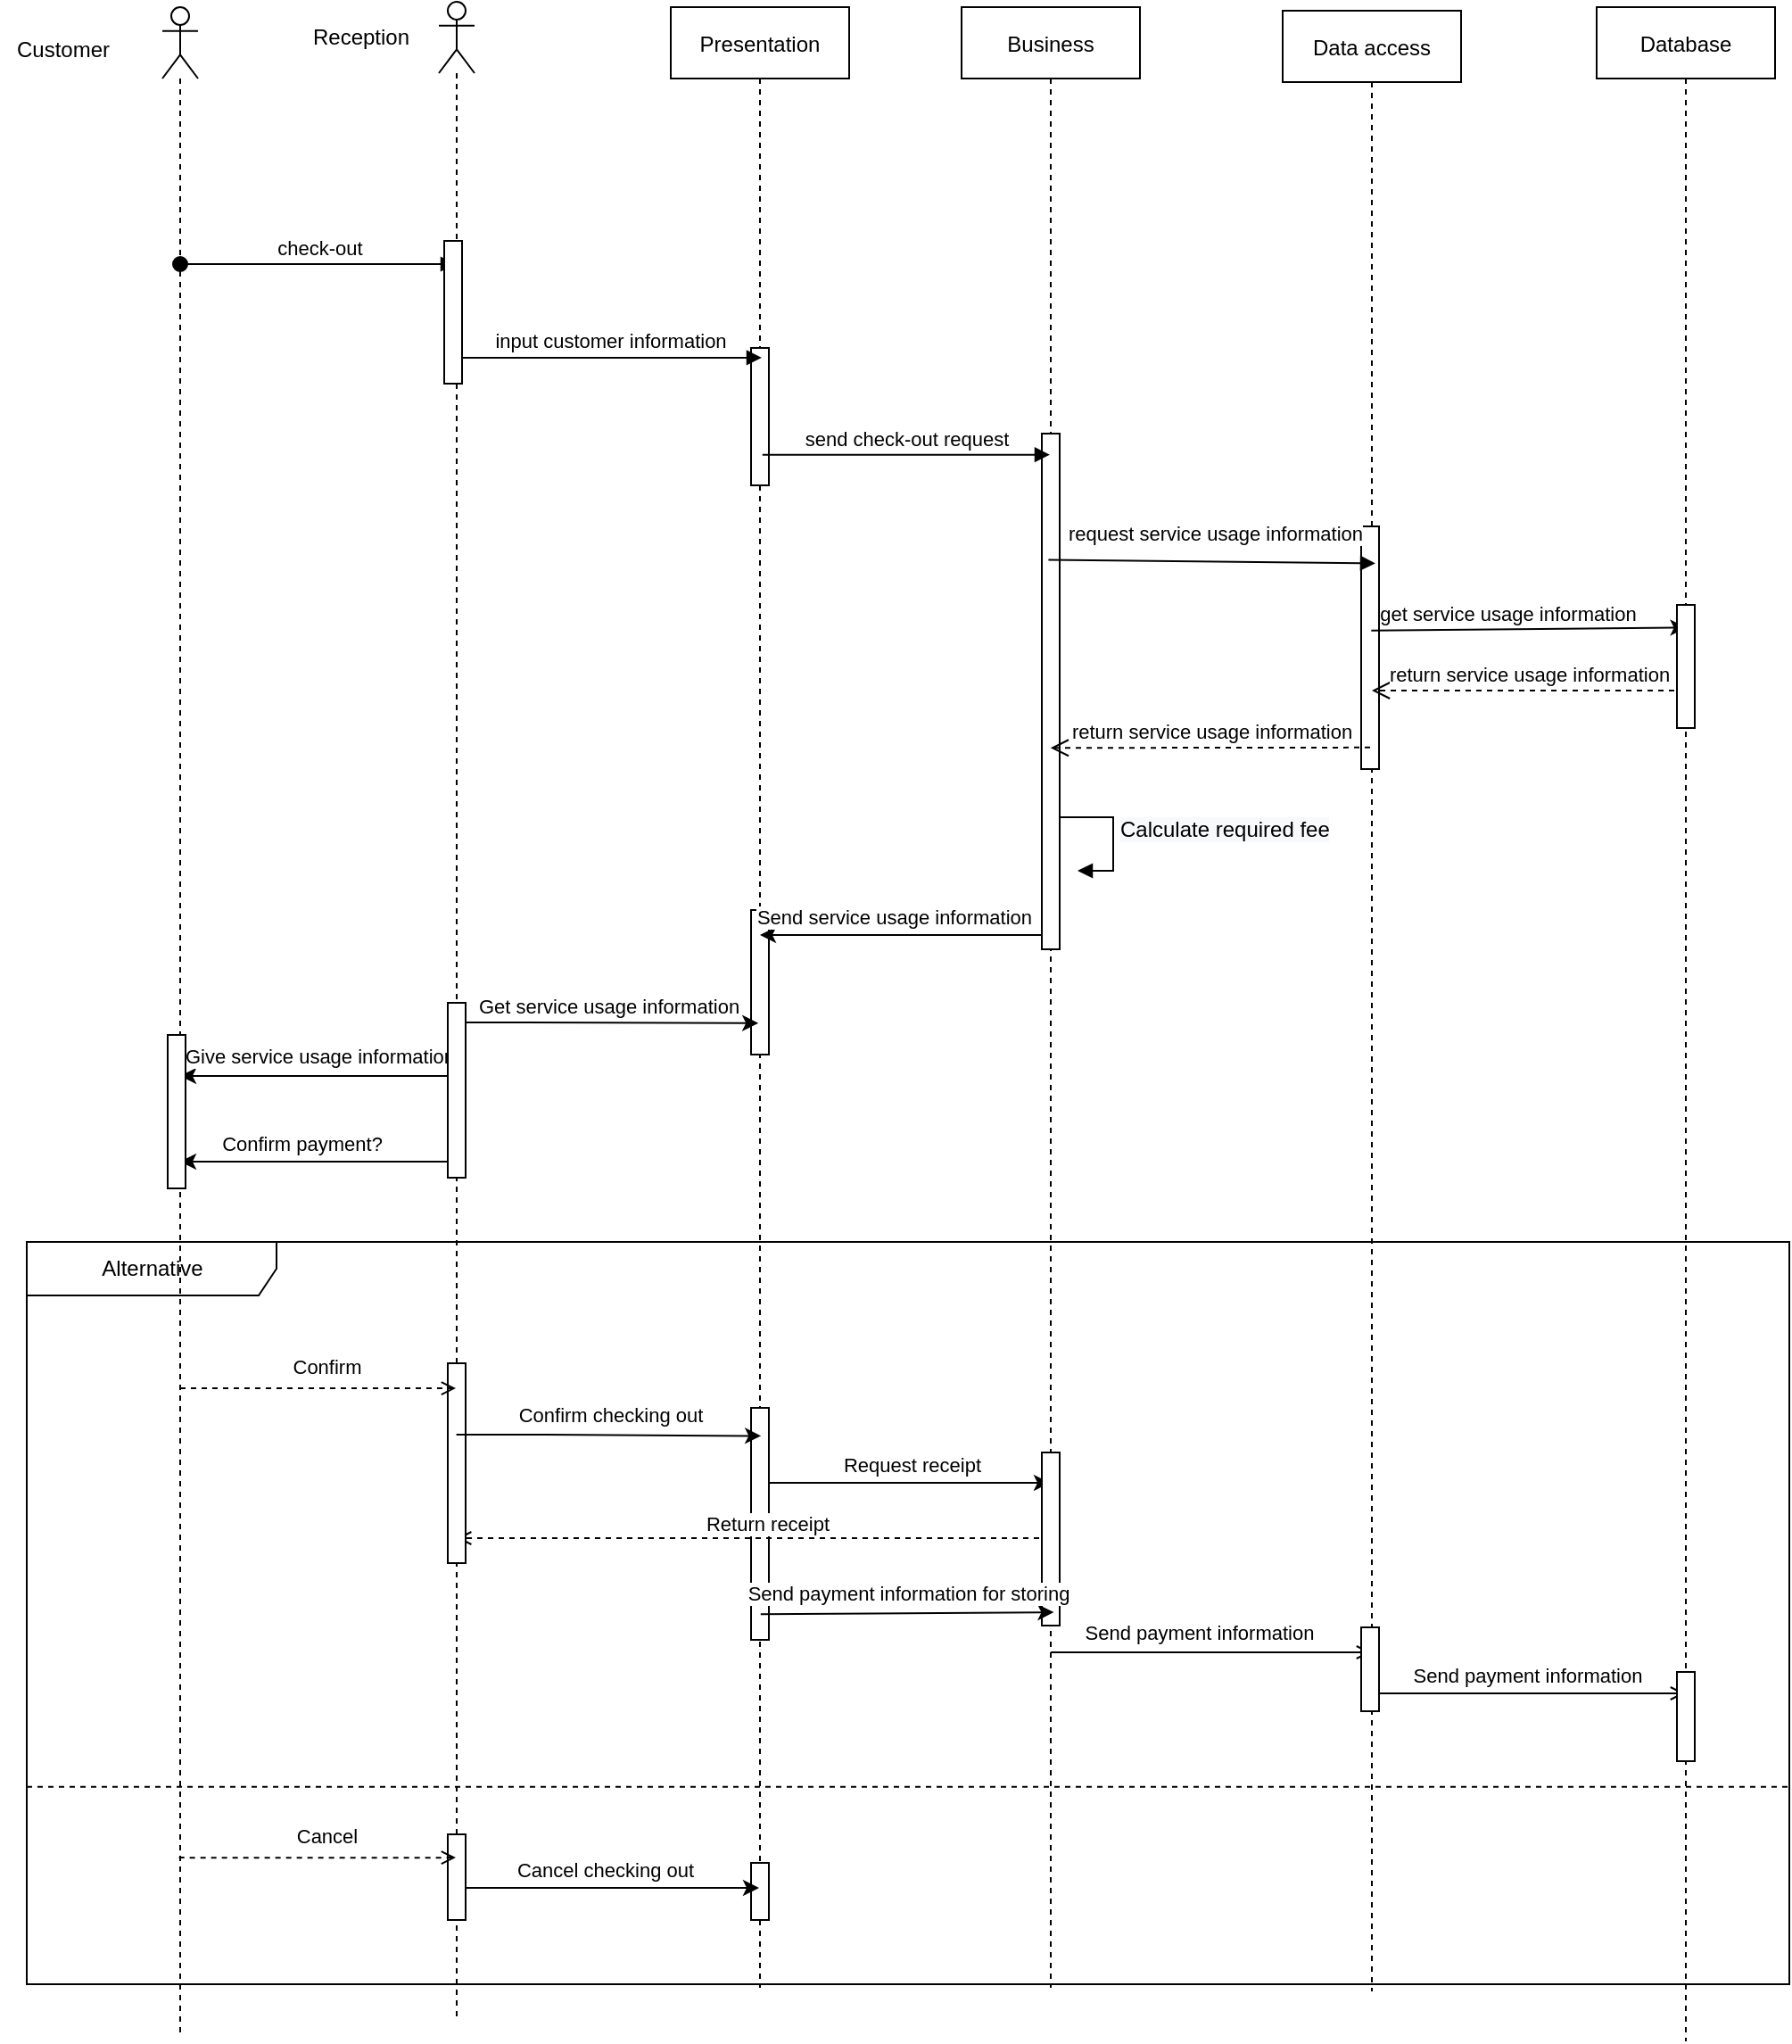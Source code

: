 <mxfile version="14.8.3" type="github" pages="4">
  <diagram id="kgpKYQtTHZ0yAKxKKP6v" name="Check out">
    <mxGraphModel dx="2553" dy="-2520" grid="0" gridSize="10" guides="1" tooltips="1" connect="1" arrows="1" fold="1" page="1" pageScale="1" pageWidth="850" pageHeight="1100" math="0" shadow="0">
      <root>
        <mxCell id="0" />
        <mxCell id="1" parent="0" />
        <mxCell id="QfCozxqc8HdXznxPsznA-1" value="Alternative" style="shape=umlFrame;tabWidth=110;tabHeight=30;tabPosition=left;html=1;boundedLbl=1;labelInHeader=1;width=140;height=30;" parent="1" vertex="1">
          <mxGeometry x="-748" y="4073" width="988" height="416" as="geometry" />
        </mxCell>
        <mxCell id="QfCozxqc8HdXznxPsznA-3" value="" style="line;strokeWidth=1;dashed=1;labelPosition=center;verticalLabelPosition=bottom;align=left;verticalAlign=top;spacingLeft=20;spacingTop=15;" parent="QfCozxqc8HdXznxPsznA-1" vertex="1">
          <mxGeometry x="-0.005" y="297.004" width="988.0" height="16.64" as="geometry" />
        </mxCell>
        <mxCell id="yshK8mTnH11i5TKMXhNw-16" style="edgeStyle=none;rounded=0;orthogonalLoop=1;jettySize=auto;html=1;" parent="1" source="XMhn7jzWNxRffur_yB8t-258" target="XMhn7jzWNxRffur_yB8t-262" edge="1">
          <mxGeometry relative="1" as="geometry">
            <Array as="points">
              <mxPoint x="-224" y="4208" />
            </Array>
          </mxGeometry>
        </mxCell>
        <mxCell id="yshK8mTnH11i5TKMXhNw-17" value="Request receipt" style="edgeLabel;html=1;align=center;verticalAlign=middle;resizable=0;points=[];" parent="yshK8mTnH11i5TKMXhNw-16" vertex="1" connectable="0">
          <mxGeometry x="-0.171" relative="1" as="geometry">
            <mxPoint x="17" y="-10" as="offset" />
          </mxGeometry>
        </mxCell>
        <mxCell id="XMhn7jzWNxRffur_yB8t-258" value="Presentation" style="shape=umlLifeline;perimeter=lifelinePerimeter;container=1;collapsible=0;recursiveResize=0;rounded=0;shadow=0;strokeWidth=1;" parent="1" vertex="1">
          <mxGeometry x="-387" y="3381" width="100" height="1110" as="geometry" />
        </mxCell>
        <mxCell id="2uRJ6w-8eS_Fh_6HKRJK-1" value="" style="html=1;points=[];perimeter=orthogonalPerimeter;" parent="XMhn7jzWNxRffur_yB8t-258" vertex="1">
          <mxGeometry x="45" y="191" width="10" height="77" as="geometry" />
        </mxCell>
        <mxCell id="2uRJ6w-8eS_Fh_6HKRJK-6" value="" style="html=1;points=[];perimeter=orthogonalPerimeter;" parent="XMhn7jzWNxRffur_yB8t-258" vertex="1">
          <mxGeometry x="45" y="506" width="10" height="81" as="geometry" />
        </mxCell>
        <mxCell id="2uRJ6w-8eS_Fh_6HKRJK-9" value="" style="html=1;points=[];perimeter=orthogonalPerimeter;" parent="XMhn7jzWNxRffur_yB8t-258" vertex="1">
          <mxGeometry x="45" y="785" width="10" height="130" as="geometry" />
        </mxCell>
        <mxCell id="2uRJ6w-8eS_Fh_6HKRJK-11" value="" style="html=1;points=[];perimeter=orthogonalPerimeter;" parent="XMhn7jzWNxRffur_yB8t-258" vertex="1">
          <mxGeometry x="45" y="1040" width="10" height="32" as="geometry" />
        </mxCell>
        <mxCell id="E0HsqdNk6kcdya-1gUe6-7" style="edgeStyle=orthogonalEdgeStyle;rounded=0;orthogonalLoop=1;jettySize=auto;html=1;" parent="1" source="XMhn7jzWNxRffur_yB8t-262" target="XMhn7jzWNxRffur_yB8t-258" edge="1">
          <mxGeometry relative="1" as="geometry">
            <Array as="points">
              <mxPoint x="-256" y="3901" />
              <mxPoint x="-256" y="3901" />
            </Array>
          </mxGeometry>
        </mxCell>
        <mxCell id="E0HsqdNk6kcdya-1gUe6-8" value="Send service usage information" style="edgeLabel;html=1;align=center;verticalAlign=middle;resizable=0;points=[];" parent="E0HsqdNk6kcdya-1gUe6-7" vertex="1" connectable="0">
          <mxGeometry x="-0.178" relative="1" as="geometry">
            <mxPoint x="-21" y="-10" as="offset" />
          </mxGeometry>
        </mxCell>
        <mxCell id="yshK8mTnH11i5TKMXhNw-31" style="edgeStyle=none;rounded=0;orthogonalLoop=1;jettySize=auto;html=1;endArrow=open;endFill=0;dashed=1;" parent="1" edge="1">
          <mxGeometry relative="1" as="geometry">
            <mxPoint x="-174.5" y="4239" as="sourcePoint" />
            <mxPoint x="-506.9" y="4239" as="targetPoint" />
            <Array as="points">
              <mxPoint x="-298" y="4239" />
            </Array>
          </mxGeometry>
        </mxCell>
        <mxCell id="yshK8mTnH11i5TKMXhNw-32" value="Return receipt" style="edgeLabel;html=1;align=center;verticalAlign=middle;resizable=0;points=[];" parent="yshK8mTnH11i5TKMXhNw-31" vertex="1" connectable="0">
          <mxGeometry x="0.435" y="1" relative="1" as="geometry">
            <mxPoint x="80" y="-9" as="offset" />
          </mxGeometry>
        </mxCell>
        <mxCell id="yshK8mTnH11i5TKMXhNw-35" style="edgeStyle=none;rounded=0;orthogonalLoop=1;jettySize=auto;html=1;endArrow=open;endFill=0;" parent="1" source="XMhn7jzWNxRffur_yB8t-262" target="XMhn7jzWNxRffur_yB8t-278" edge="1">
          <mxGeometry relative="1" as="geometry">
            <Array as="points">
              <mxPoint x="-67" y="4303" />
            </Array>
          </mxGeometry>
        </mxCell>
        <mxCell id="yshK8mTnH11i5TKMXhNw-37" value="Send payment information" style="edgeLabel;html=1;align=center;verticalAlign=middle;resizable=0;points=[];" parent="yshK8mTnH11i5TKMXhNw-35" vertex="1" connectable="0">
          <mxGeometry x="-0.24" relative="1" as="geometry">
            <mxPoint x="15" y="-11" as="offset" />
          </mxGeometry>
        </mxCell>
        <mxCell id="XMhn7jzWNxRffur_yB8t-262" value="Business" style="shape=umlLifeline;perimeter=lifelinePerimeter;container=1;collapsible=0;recursiveResize=0;rounded=0;shadow=0;strokeWidth=1;" parent="1" vertex="1">
          <mxGeometry x="-224" y="3381" width="100" height="1110" as="geometry" />
        </mxCell>
        <mxCell id="XMhn7jzWNxRffur_yB8t-281" value="&lt;span style=&quot;font-size: 12px ; text-align: center ; background-color: rgb(248 , 249 , 250)&quot;&gt;Calculate required fee&lt;/span&gt;" style="edgeStyle=orthogonalEdgeStyle;html=1;align=left;spacingLeft=2;endArrow=block;rounded=0;entryX=1;entryY=0;exitX=0.486;exitY=0.409;exitDx=0;exitDy=0;exitPerimeter=0;" parent="XMhn7jzWNxRffur_yB8t-262" source="XMhn7jzWNxRffur_yB8t-262" edge="1">
          <mxGeometry relative="1" as="geometry">
            <mxPoint x="55" y="454" as="sourcePoint" />
            <Array as="points">
              <mxPoint x="85" y="454" />
              <mxPoint x="85" y="484" />
            </Array>
            <mxPoint x="65" y="484" as="targetPoint" />
          </mxGeometry>
        </mxCell>
        <mxCell id="2uRJ6w-8eS_Fh_6HKRJK-4" value="" style="html=1;points=[];perimeter=orthogonalPerimeter;" parent="XMhn7jzWNxRffur_yB8t-262" vertex="1">
          <mxGeometry x="45" y="239" width="10" height="289" as="geometry" />
        </mxCell>
        <mxCell id="2uRJ6w-8eS_Fh_6HKRJK-7" value="" style="html=1;points=[];perimeter=orthogonalPerimeter;" parent="XMhn7jzWNxRffur_yB8t-262" vertex="1">
          <mxGeometry x="45" y="810" width="10" height="97" as="geometry" />
        </mxCell>
        <mxCell id="XMhn7jzWNxRffur_yB8t-266" value="Database" style="shape=umlLifeline;perimeter=lifelinePerimeter;container=0;collapsible=0;recursiveResize=0;rounded=0;shadow=0;strokeWidth=1;" parent="1" vertex="1">
          <mxGeometry x="132" y="3381" width="100" height="1140" as="geometry" />
        </mxCell>
        <mxCell id="XMhn7jzWNxRffur_yB8t-275" value="check-out" style="html=1;verticalAlign=bottom;startArrow=oval;startFill=1;endArrow=block;startSize=8;bendable=0;" parent="1" source="XMhn7jzWNxRffur_yB8t-271" target="XMhn7jzWNxRffur_yB8t-273" edge="1">
          <mxGeometry width="60" relative="1" as="geometry">
            <mxPoint x="-617" y="3518" as="sourcePoint" />
            <mxPoint x="-542" y="3511" as="targetPoint" />
            <Array as="points">
              <mxPoint x="-552" y="3525" />
            </Array>
          </mxGeometry>
        </mxCell>
        <mxCell id="XMhn7jzWNxRffur_yB8t-259" value="input customer information" style="html=1;verticalAlign=bottom;endArrow=block;entryX=0.51;entryY=0.177;entryDx=0;entryDy=0;entryPerimeter=0;" parent="1" source="XMhn7jzWNxRffur_yB8t-273" target="XMhn7jzWNxRffur_yB8t-258" edge="1">
          <mxGeometry width="80" relative="1" as="geometry">
            <mxPoint x="-511.5" y="3581" as="sourcePoint" />
            <mxPoint x="-342" y="3581" as="targetPoint" />
          </mxGeometry>
        </mxCell>
        <mxCell id="yshK8mTnH11i5TKMXhNw-36" style="edgeStyle=none;rounded=0;orthogonalLoop=1;jettySize=auto;html=1;endArrow=open;endFill=0;" parent="1" source="XMhn7jzWNxRffur_yB8t-278" target="XMhn7jzWNxRffur_yB8t-266" edge="1">
          <mxGeometry relative="1" as="geometry">
            <Array as="points">
              <mxPoint x="126" y="4326" />
            </Array>
          </mxGeometry>
        </mxCell>
        <mxCell id="yshK8mTnH11i5TKMXhNw-38" value="Send payment information" style="edgeLabel;html=1;align=center;verticalAlign=middle;resizable=0;points=[];" parent="yshK8mTnH11i5TKMXhNw-36" vertex="1" connectable="0">
          <mxGeometry x="-0.012" y="-1" relative="1" as="geometry">
            <mxPoint y="-11" as="offset" />
          </mxGeometry>
        </mxCell>
        <mxCell id="XMhn7jzWNxRffur_yB8t-278" value="Data access" style="shape=umlLifeline;perimeter=lifelinePerimeter;container=1;collapsible=0;recursiveResize=0;rounded=0;shadow=0;strokeWidth=1;" parent="1" vertex="1">
          <mxGeometry x="-44" y="3383" width="100" height="1110" as="geometry" />
        </mxCell>
        <mxCell id="2uRJ6w-8eS_Fh_6HKRJK-5" value="" style="html=1;points=[];perimeter=orthogonalPerimeter;" parent="XMhn7jzWNxRffur_yB8t-278" vertex="1">
          <mxGeometry x="44" y="289" width="10" height="136" as="geometry" />
        </mxCell>
        <mxCell id="2uRJ6w-8eS_Fh_6HKRJK-10" value="" style="html=1;points=[];perimeter=orthogonalPerimeter;" parent="XMhn7jzWNxRffur_yB8t-278" vertex="1">
          <mxGeometry x="44" y="906" width="10" height="47" as="geometry" />
        </mxCell>
        <mxCell id="XMhn7jzWNxRffur_yB8t-279" value="return service usage information" style="html=1;verticalAlign=bottom;endArrow=open;dashed=1;endSize=8;" parent="1" source="XMhn7jzWNxRffur_yB8t-266" target="XMhn7jzWNxRffur_yB8t-278" edge="1">
          <mxGeometry relative="1" as="geometry">
            <mxPoint x="303" y="3768" as="sourcePoint" />
            <mxPoint x="103" y="3768" as="targetPoint" />
            <mxPoint as="offset" />
            <Array as="points">
              <mxPoint x="121" y="3764" />
            </Array>
          </mxGeometry>
        </mxCell>
        <mxCell id="XMhn7jzWNxRffur_yB8t-277" value="" style="html=1;verticalAlign=bottom;endArrow=block;entryX=0.52;entryY=0.279;entryDx=0;entryDy=0;entryPerimeter=0;exitX=0.487;exitY=0.279;exitDx=0;exitDy=0;exitPerimeter=0;" parent="1" source="XMhn7jzWNxRffur_yB8t-262" target="XMhn7jzWNxRffur_yB8t-278" edge="1">
          <mxGeometry x="-0.032" y="6" width="80" relative="1" as="geometry">
            <mxPoint x="-112" y="3691" as="sourcePoint" />
            <mxPoint x="-37" y="3671" as="targetPoint" />
            <mxPoint as="offset" />
          </mxGeometry>
        </mxCell>
        <mxCell id="E0HsqdNk6kcdya-1gUe6-1" value="request service usage information" style="edgeLabel;html=1;align=center;verticalAlign=middle;resizable=0;points=[];" parent="XMhn7jzWNxRffur_yB8t-277" vertex="1" connectable="0">
          <mxGeometry x="-0.281" y="-2" relative="1" as="geometry">
            <mxPoint x="27" y="-18" as="offset" />
          </mxGeometry>
        </mxCell>
        <mxCell id="E0HsqdNk6kcdya-1gUe6-2" value="" style="endArrow=classic;html=1;exitX=0.497;exitY=0.313;exitDx=0;exitDy=0;exitPerimeter=0;entryX=0.503;entryY=0.305;entryDx=0;entryDy=0;entryPerimeter=0;" parent="1" source="XMhn7jzWNxRffur_yB8t-278" target="XMhn7jzWNxRffur_yB8t-266" edge="1">
          <mxGeometry width="50" height="50" relative="1" as="geometry">
            <mxPoint x="143" y="3685" as="sourcePoint" />
            <mxPoint x="193" y="3635" as="targetPoint" />
          </mxGeometry>
        </mxCell>
        <mxCell id="E0HsqdNk6kcdya-1gUe6-3" value="get service usage information" style="edgeLabel;html=1;align=center;verticalAlign=middle;resizable=0;points=[];" parent="E0HsqdNk6kcdya-1gUe6-2" vertex="1" connectable="0">
          <mxGeometry x="0.13" y="-3" relative="1" as="geometry">
            <mxPoint x="-24" y="-12" as="offset" />
          </mxGeometry>
        </mxCell>
        <mxCell id="E0HsqdNk6kcdya-1gUe6-4" value="return service usage information" style="html=1;verticalAlign=bottom;endArrow=open;dashed=1;endSize=8;exitX=0.49;exitY=0.372;exitDx=0;exitDy=0;exitPerimeter=0;entryX=0.499;entryY=0.374;entryDx=0;entryDy=0;entryPerimeter=0;" parent="1" source="XMhn7jzWNxRffur_yB8t-278" target="XMhn7jzWNxRffur_yB8t-262" edge="1">
          <mxGeometry relative="1" as="geometry">
            <mxPoint x="93" y="3795" as="sourcePoint" />
            <mxPoint x="-117" y="3796" as="targetPoint" />
            <mxPoint as="offset" />
            <Array as="points" />
          </mxGeometry>
        </mxCell>
        <mxCell id="E0HsqdNk6kcdya-1gUe6-11" style="edgeStyle=orthogonalEdgeStyle;rounded=0;orthogonalLoop=1;jettySize=auto;html=1;entryX=0.491;entryY=0.513;entryDx=0;entryDy=0;entryPerimeter=0;" parent="1" source="XMhn7jzWNxRffur_yB8t-273" target="XMhn7jzWNxRffur_yB8t-258" edge="1">
          <mxGeometry relative="1" as="geometry">
            <mxPoint x="-495" y="3951" as="sourcePoint" />
            <mxPoint x="-349" y="3950.76" as="targetPoint" />
            <Array as="points">
              <mxPoint x="-469" y="3950" />
              <mxPoint x="-469" y="3950" />
            </Array>
          </mxGeometry>
        </mxCell>
        <mxCell id="E0HsqdNk6kcdya-1gUe6-12" value="Get service usage information" style="edgeLabel;html=1;align=center;verticalAlign=middle;resizable=0;points=[];" parent="E0HsqdNk6kcdya-1gUe6-11" vertex="1" connectable="0">
          <mxGeometry x="-0.178" relative="1" as="geometry">
            <mxPoint x="15" y="-9" as="offset" />
          </mxGeometry>
        </mxCell>
        <mxCell id="E0HsqdNk6kcdya-1gUe6-13" style="edgeStyle=orthogonalEdgeStyle;rounded=0;orthogonalLoop=1;jettySize=auto;html=1;" parent="1" source="XMhn7jzWNxRffur_yB8t-273" target="XMhn7jzWNxRffur_yB8t-271" edge="1">
          <mxGeometry relative="1" as="geometry">
            <Array as="points">
              <mxPoint x="-607" y="3980" />
              <mxPoint x="-607" y="3980" />
            </Array>
          </mxGeometry>
        </mxCell>
        <mxCell id="E0HsqdNk6kcdya-1gUe6-14" value="Give service usage information" style="edgeLabel;html=1;align=center;verticalAlign=middle;resizable=0;points=[];" parent="E0HsqdNk6kcdya-1gUe6-13" vertex="1" connectable="0">
          <mxGeometry x="0.405" y="4" relative="1" as="geometry">
            <mxPoint x="32" y="-15" as="offset" />
          </mxGeometry>
        </mxCell>
        <mxCell id="E0HsqdNk6kcdya-1gUe6-15" style="edgeStyle=orthogonalEdgeStyle;rounded=0;orthogonalLoop=1;jettySize=auto;html=1;" parent="1" source="XMhn7jzWNxRffur_yB8t-273" target="XMhn7jzWNxRffur_yB8t-271" edge="1">
          <mxGeometry relative="1" as="geometry">
            <Array as="points">
              <mxPoint x="-590" y="4028" />
              <mxPoint x="-590" y="4028" />
            </Array>
          </mxGeometry>
        </mxCell>
        <mxCell id="E0HsqdNk6kcdya-1gUe6-16" value="Confirm payment?" style="edgeLabel;html=1;align=center;verticalAlign=middle;resizable=0;points=[];" parent="E0HsqdNk6kcdya-1gUe6-15" vertex="1" connectable="0">
          <mxGeometry x="-0.299" y="4" relative="1" as="geometry">
            <mxPoint x="-33" y="-14" as="offset" />
          </mxGeometry>
        </mxCell>
        <mxCell id="yshK8mTnH11i5TKMXhNw-29" style="edgeStyle=orthogonalEdgeStyle;rounded=0;orthogonalLoop=1;jettySize=auto;html=1;endArrow=classic;endFill=1;" parent="1" edge="1">
          <mxGeometry relative="1" as="geometry">
            <Array as="points">
              <mxPoint x="-477" y="4435" />
              <mxPoint x="-477" y="4435" />
            </Array>
            <mxPoint x="-507.5" y="4435" as="sourcePoint" />
            <mxPoint x="-337.5" y="4435" as="targetPoint" />
          </mxGeometry>
        </mxCell>
        <mxCell id="yshK8mTnH11i5TKMXhNw-30" value="Cancel checking out" style="edgeLabel;html=1;align=center;verticalAlign=middle;resizable=0;points=[];" parent="yshK8mTnH11i5TKMXhNw-29" vertex="1" connectable="0">
          <mxGeometry x="-0.319" y="-1" relative="1" as="geometry">
            <mxPoint x="25" y="-11" as="offset" />
          </mxGeometry>
        </mxCell>
        <mxCell id="XMhn7jzWNxRffur_yB8t-273" value="" style="shape=umlLifeline;participant=umlActor;perimeter=lifelinePerimeter;whiteSpace=wrap;html=1;container=1;collapsible=0;recursiveResize=0;verticalAlign=top;spacingTop=36;outlineConnect=0;fillColor=none;" parent="1" vertex="1">
          <mxGeometry x="-517" y="3378" width="20" height="1130" as="geometry" />
        </mxCell>
        <mxCell id="AvFkICCuYVjjkVIU7YJF-1" value="" style="html=1;points=[];perimeter=orthogonalPerimeter;" parent="XMhn7jzWNxRffur_yB8t-273" vertex="1">
          <mxGeometry x="5" y="1027" width="10" height="48" as="geometry" />
        </mxCell>
        <mxCell id="AvFkICCuYVjjkVIU7YJF-2" value="" style="html=1;points=[];perimeter=orthogonalPerimeter;" parent="XMhn7jzWNxRffur_yB8t-273" vertex="1">
          <mxGeometry x="5" y="763" width="10" height="112" as="geometry" />
        </mxCell>
        <mxCell id="AvFkICCuYVjjkVIU7YJF-3" value="" style="html=1;points=[];perimeter=orthogonalPerimeter;" parent="XMhn7jzWNxRffur_yB8t-273" vertex="1">
          <mxGeometry x="5" y="561" width="10" height="98" as="geometry" />
        </mxCell>
        <mxCell id="AvFkICCuYVjjkVIU7YJF-4" value="" style="html=1;points=[];perimeter=orthogonalPerimeter;" parent="XMhn7jzWNxRffur_yB8t-273" vertex="1">
          <mxGeometry x="3" y="134" width="10" height="80" as="geometry" />
        </mxCell>
        <mxCell id="XMhn7jzWNxRffur_yB8t-274" value="Reception" style="text;html=1;align=center;verticalAlign=middle;resizable=0;points=[];autosize=1;strokeColor=none;" parent="1" vertex="1">
          <mxGeometry x="-596" y="3388" width="70" height="20" as="geometry" />
        </mxCell>
        <mxCell id="XMhn7jzWNxRffur_yB8t-271" value="" style="shape=umlLifeline;participant=umlActor;perimeter=lifelinePerimeter;whiteSpace=wrap;html=1;container=1;collapsible=0;recursiveResize=0;verticalAlign=top;spacingTop=36;outlineConnect=0;fillColor=none;" parent="1" vertex="1">
          <mxGeometry x="-672" y="3381" width="20" height="1136" as="geometry" />
        </mxCell>
        <mxCell id="AvFkICCuYVjjkVIU7YJF-5" value="" style="html=1;points=[];perimeter=orthogonalPerimeter;" parent="XMhn7jzWNxRffur_yB8t-271" vertex="1">
          <mxGeometry x="3" y="576" width="10" height="86" as="geometry" />
        </mxCell>
        <mxCell id="XMhn7jzWNxRffur_yB8t-272" value="Customer" style="text;html=1;align=center;verticalAlign=middle;resizable=0;points=[];autosize=1;strokeColor=none;" parent="1" vertex="1">
          <mxGeometry x="-763" y="3395" width="70" height="20" as="geometry" />
        </mxCell>
        <mxCell id="E0HsqdNk6kcdya-1gUe6-18" style="edgeStyle=orthogonalEdgeStyle;rounded=0;orthogonalLoop=1;jettySize=auto;html=1;dashed=1;endArrow=open;endFill=0;" parent="1" source="XMhn7jzWNxRffur_yB8t-271" edge="1">
          <mxGeometry relative="1" as="geometry">
            <mxPoint x="-712.19" y="4155.034" as="sourcePoint" />
            <mxPoint x="-507.5" y="4155.034" as="targetPoint" />
            <Array as="points">
              <mxPoint x="-623" y="4155" />
              <mxPoint x="-623" y="4155" />
            </Array>
          </mxGeometry>
        </mxCell>
        <mxCell id="E0HsqdNk6kcdya-1gUe6-19" value="Confirm" style="edgeLabel;html=1;align=center;verticalAlign=middle;resizable=0;points=[];" parent="E0HsqdNk6kcdya-1gUe6-18" vertex="1" connectable="0">
          <mxGeometry x="-0.299" y="4" relative="1" as="geometry">
            <mxPoint x="28" y="-8" as="offset" />
          </mxGeometry>
        </mxCell>
        <mxCell id="yshK8mTnH11i5TKMXhNw-1" style="edgeStyle=orthogonalEdgeStyle;rounded=0;orthogonalLoop=1;jettySize=auto;html=1;dashed=1;endArrow=open;endFill=0;" parent="1" edge="1">
          <mxGeometry relative="1" as="geometry">
            <mxPoint x="-662.676" y="4418.059" as="sourcePoint" />
            <mxPoint x="-507.5" y="4418.059" as="targetPoint" />
            <Array as="points">
              <mxPoint x="-576" y="4418" />
              <mxPoint x="-576" y="4418" />
            </Array>
          </mxGeometry>
        </mxCell>
        <mxCell id="yshK8mTnH11i5TKMXhNw-2" value="Cancel" style="edgeLabel;html=1;align=center;verticalAlign=middle;resizable=0;points=[];" parent="yshK8mTnH11i5TKMXhNw-1" vertex="1" connectable="0">
          <mxGeometry x="-0.299" y="4" relative="1" as="geometry">
            <mxPoint x="28" y="-8" as="offset" />
          </mxGeometry>
        </mxCell>
        <mxCell id="yshK8mTnH11i5TKMXhNw-9" value="" style="endArrow=classic;html=1;entryX=0.506;entryY=0.734;entryDx=0;entryDy=0;entryPerimeter=0;editable=1;bendable=0;noJump=1;" parent="1" edge="1">
          <mxGeometry width="50" height="50" relative="1" as="geometry">
            <mxPoint x="-507.19" y="4181" as="sourcePoint" />
            <mxPoint x="-336.4" y="4181.74" as="targetPoint" />
            <Array as="points">
              <mxPoint x="-448" y="4181" />
            </Array>
          </mxGeometry>
        </mxCell>
        <mxCell id="yshK8mTnH11i5TKMXhNw-10" value="Confirm checking out" style="edgeLabel;html=1;align=center;verticalAlign=middle;resizable=0;points=[];" parent="yshK8mTnH11i5TKMXhNw-9" vertex="1" connectable="0">
          <mxGeometry x="-0.281" y="-1" relative="1" as="geometry">
            <mxPoint x="24" y="-12" as="offset" />
          </mxGeometry>
        </mxCell>
        <mxCell id="XMhn7jzWNxRffur_yB8t-276" value="send check-out request" style="html=1;verticalAlign=bottom;endArrow=block;exitX=0.514;exitY=0.226;exitDx=0;exitDy=0;exitPerimeter=0;" parent="1" source="XMhn7jzWNxRffur_yB8t-258" target="XMhn7jzWNxRffur_yB8t-262" edge="1">
          <mxGeometry width="80" relative="1" as="geometry">
            <mxPoint x="-327" y="3631" as="sourcePoint" />
            <mxPoint x="-127" y="3631" as="targetPoint" />
          </mxGeometry>
        </mxCell>
        <mxCell id="yshK8mTnH11i5TKMXhNw-33" value="" style="endArrow=classic;html=1;exitX=0.504;exitY=0.806;exitDx=0;exitDy=0;exitPerimeter=0;entryX=0.517;entryY=0.805;entryDx=0;entryDy=0;entryPerimeter=0;bendable=0;" parent="1" edge="1">
          <mxGeometry width="50" height="50" relative="1" as="geometry">
            <mxPoint x="-336.6" y="4281.66" as="sourcePoint" />
            <mxPoint x="-172.3" y="4280.55" as="targetPoint" />
          </mxGeometry>
        </mxCell>
        <mxCell id="yshK8mTnH11i5TKMXhNw-34" value="Send payment information for storing" style="edgeLabel;html=1;align=center;verticalAlign=middle;resizable=0;points=[];" parent="yshK8mTnH11i5TKMXhNw-33" vertex="1" connectable="0">
          <mxGeometry x="-0.218" relative="1" as="geometry">
            <mxPoint x="18" y="-11" as="offset" />
          </mxGeometry>
        </mxCell>
        <mxCell id="2uRJ6w-8eS_Fh_6HKRJK-2" value="" style="html=1;points=[];perimeter=orthogonalPerimeter;" parent="1" vertex="1">
          <mxGeometry x="177" y="3716" width="10" height="69" as="geometry" />
        </mxCell>
        <mxCell id="2uRJ6w-8eS_Fh_6HKRJK-3" value="" style="html=1;points=[];perimeter=orthogonalPerimeter;" parent="1" vertex="1">
          <mxGeometry x="177" y="4314" width="10" height="50" as="geometry" />
        </mxCell>
      </root>
    </mxGraphModel>
  </diagram>
  <diagram id="N-oLu8P1E_uynj7DAGSJ" name="Booking">
    <mxGraphModel dx="2553" dy="780" grid="1" gridSize="10" guides="1" tooltips="1" connect="1" arrows="1" fold="1" page="1" pageScale="1" pageWidth="850" pageHeight="1100" math="0" shadow="0">
      <root>
        <mxCell id="axBO4yZhNv5CIfhtuRog-0" />
        <mxCell id="axBO4yZhNv5CIfhtuRog-1" parent="axBO4yZhNv5CIfhtuRog-0" />
        <mxCell id="U1NJuQSDxFp1Fb5EGmbJ-40" value="alt" style="shape=umlFrame;whiteSpace=wrap;html=1;" parent="axBO4yZhNv5CIfhtuRog-1" vertex="1">
          <mxGeometry x="-320" y="510" width="1150" height="1380" as="geometry" />
        </mxCell>
        <mxCell id="U1NJuQSDxFp1Fb5EGmbJ-45" value="alt" style="shape=umlFrame;whiteSpace=wrap;html=1;" parent="axBO4yZhNv5CIfhtuRog-1" vertex="1">
          <mxGeometry x="-290" y="1230" width="1090" height="610" as="geometry" />
        </mxCell>
        <mxCell id="U1NJuQSDxFp1Fb5EGmbJ-0" value="Presentation" style="shape=umlLifeline;perimeter=lifelinePerimeter;container=1;collapsible=0;recursiveResize=0;rounded=0;shadow=0;strokeWidth=1;" parent="axBO4yZhNv5CIfhtuRog-1" vertex="1">
          <mxGeometry x="120" y="80" width="100" height="1880" as="geometry" />
        </mxCell>
        <mxCell id="U1NJuQSDxFp1Fb5EGmbJ-1" value="check&amp;nbsp;available" style="html=1;verticalAlign=bottom;endArrow=block;" parent="U1NJuQSDxFp1Fb5EGmbJ-0" edge="1">
          <mxGeometry width="80" relative="1" as="geometry">
            <mxPoint x="-120" y="250" as="sourcePoint" />
            <mxPoint x="49.5" y="250.0" as="targetPoint" />
          </mxGeometry>
        </mxCell>
        <mxCell id="U1NJuQSDxFp1Fb5EGmbJ-2" value="request show infor of rooms" style="html=1;verticalAlign=bottom;endArrow=open;dashed=1;endSize=8;" parent="U1NJuQSDxFp1Fb5EGmbJ-0" source="U1NJuQSDxFp1Fb5EGmbJ-4" edge="1">
          <mxGeometry relative="1" as="geometry">
            <mxPoint x="250" y="800" as="sourcePoint" />
            <mxPoint x="60" y="800" as="targetPoint" />
          </mxGeometry>
        </mxCell>
        <mxCell id="U1NJuQSDxFp1Fb5EGmbJ-3" value="" style="html=1;points=[];perimeter=orthogonalPerimeter;" parent="U1NJuQSDxFp1Fb5EGmbJ-0" vertex="1">
          <mxGeometry x="45" y="40" width="10" height="510" as="geometry" />
        </mxCell>
        <mxCell id="U1NJuQSDxFp1Fb5EGmbJ-4" value="Business" style="shape=umlLifeline;perimeter=lifelinePerimeter;container=1;collapsible=0;recursiveResize=0;rounded=0;shadow=0;strokeWidth=1;" parent="axBO4yZhNv5CIfhtuRog-1" vertex="1">
          <mxGeometry x="340" y="80" width="100" height="1880" as="geometry" />
        </mxCell>
        <mxCell id="U1NJuQSDxFp1Fb5EGmbJ-5" value="&lt;div style=&quot;text-align: center&quot;&gt;check &lt;span style=&quot;font-size: 12px ; background-color: rgb(248 , 249 , 250)&quot;&gt;valid&lt;/span&gt;&lt;/div&gt;" style="edgeStyle=orthogonalEdgeStyle;html=1;align=left;spacingLeft=2;endArrow=block;rounded=0;entryX=1;entryY=0;" parent="U1NJuQSDxFp1Fb5EGmbJ-4" edge="1">
          <mxGeometry relative="1" as="geometry">
            <mxPoint x="50" y="1120" as="sourcePoint" />
            <Array as="points">
              <mxPoint x="80" y="1120" />
            </Array>
            <mxPoint x="55" y="1140" as="targetPoint" />
          </mxGeometry>
        </mxCell>
        <mxCell id="U1NJuQSDxFp1Fb5EGmbJ-6" value="&lt;span style=&quot;font-size: 12px ; background-color: rgb(248 , 249 , 250)&quot;&gt;Mark that room unavailable&lt;/span&gt;" style="html=1;verticalAlign=bottom;endArrow=block;" parent="U1NJuQSDxFp1Fb5EGmbJ-4" edge="1">
          <mxGeometry width="80" relative="1" as="geometry">
            <mxPoint x="50" y="1220" as="sourcePoint" />
            <mxPoint x="240" y="1219" as="targetPoint" />
          </mxGeometry>
        </mxCell>
        <mxCell id="U1NJuQSDxFp1Fb5EGmbJ-7" value="" style="html=1;points=[];perimeter=orthogonalPerimeter;" parent="U1NJuQSDxFp1Fb5EGmbJ-4" vertex="1">
          <mxGeometry x="45" y="290" width="10" height="200" as="geometry" />
        </mxCell>
        <mxCell id="U1NJuQSDxFp1Fb5EGmbJ-8" value="Data Access" style="shape=umlLifeline;perimeter=lifelinePerimeter;container=1;collapsible=0;recursiveResize=0;rounded=0;shadow=0;strokeWidth=1;" parent="axBO4yZhNv5CIfhtuRog-1" vertex="1">
          <mxGeometry x="540" y="80" width="100" height="1890" as="geometry" />
        </mxCell>
        <mxCell id="U1NJuQSDxFp1Fb5EGmbJ-9" value="" style="endArrow=none;dashed=1;html=1;dashPattern=1 3;strokeWidth=2;" parent="U1NJuQSDxFp1Fb5EGmbJ-8" edge="1">
          <mxGeometry width="50" height="50" relative="1" as="geometry">
            <mxPoint x="-740" y="660" as="sourcePoint" />
            <mxPoint x="50" y="660" as="targetPoint" />
          </mxGeometry>
        </mxCell>
        <mxCell id="U1NJuQSDxFp1Fb5EGmbJ-10" value="" style="html=1;points=[];perimeter=orthogonalPerimeter;" parent="U1NJuQSDxFp1Fb5EGmbJ-8" vertex="1">
          <mxGeometry x="45" y="340" width="10" height="110" as="geometry" />
        </mxCell>
        <mxCell id="U1NJuQSDxFp1Fb5EGmbJ-11" value="Reception" style="shape=umlActor;verticalLabelPosition=bottom;verticalAlign=top;html=1;outlineConnect=0;" parent="axBO4yZhNv5CIfhtuRog-1" vertex="1">
          <mxGeometry x="-15" y="40" width="30" height="60" as="geometry" />
        </mxCell>
        <mxCell id="U1NJuQSDxFp1Fb5EGmbJ-12" value="Actor" style="shape=umlActor;verticalLabelPosition=bottom;verticalAlign=top;html=1;outlineConnect=0;" parent="axBO4yZhNv5CIfhtuRog-1" vertex="1">
          <mxGeometry x="-220" y="40" width="30" height="60" as="geometry" />
        </mxCell>
        <mxCell id="U1NJuQSDxFp1Fb5EGmbJ-13" value="" style="endArrow=none;dashed=1;html=1;startArrow=none;" parent="axBO4yZhNv5CIfhtuRog-1" edge="1">
          <mxGeometry width="50" height="50" relative="1" as="geometry">
            <mxPoint x="-205" y="120" as="sourcePoint" />
            <mxPoint x="-205" y="120" as="targetPoint" />
          </mxGeometry>
        </mxCell>
        <mxCell id="U1NJuQSDxFp1Fb5EGmbJ-14" value="booking room" style="verticalAlign=bottom;startArrow=oval;endArrow=block;startSize=8;shadow=0;strokeWidth=1;exitX=1.073;exitY=0.102;exitDx=0;exitDy=0;exitPerimeter=0;" parent="axBO4yZhNv5CIfhtuRog-1" edge="1">
          <mxGeometry relative="1" as="geometry">
            <mxPoint x="-199.27" y="155" as="sourcePoint" />
            <mxPoint x="-6.0" y="155.3" as="targetPoint" />
          </mxGeometry>
        </mxCell>
        <mxCell id="U1NJuQSDxFp1Fb5EGmbJ-15" value="" style="endArrow=none;dashed=1;html=1;startArrow=none;" parent="axBO4yZhNv5CIfhtuRog-1" edge="1">
          <mxGeometry width="50" height="50" relative="1" as="geometry">
            <mxPoint y="120" as="sourcePoint" />
            <mxPoint y="120" as="targetPoint" />
          </mxGeometry>
        </mxCell>
        <mxCell id="U1NJuQSDxFp1Fb5EGmbJ-16" value="Ask for booking information" style="html=1;verticalAlign=bottom;endArrow=open;dashed=1;endSize=8;entryX=1.087;entryY=0.205;entryDx=0;entryDy=0;entryPerimeter=0;" parent="axBO4yZhNv5CIfhtuRog-1" edge="1">
          <mxGeometry relative="1" as="geometry">
            <mxPoint y="240" as="sourcePoint" />
            <mxPoint x="-199.13" y="240" as="targetPoint" />
          </mxGeometry>
        </mxCell>
        <mxCell id="U1NJuQSDxFp1Fb5EGmbJ-17" value="Give booking information" style="html=1;verticalAlign=bottom;endArrow=block;exitX=0.967;exitY=0.309;exitDx=0;exitDy=0;exitPerimeter=0;" parent="axBO4yZhNv5CIfhtuRog-1" edge="1">
          <mxGeometry width="80" relative="1" as="geometry">
            <mxPoint x="-200.33" y="280" as="sourcePoint" />
            <mxPoint y="280" as="targetPoint" />
          </mxGeometry>
        </mxCell>
        <mxCell id="U1NJuQSDxFp1Fb5EGmbJ-18" value="" style="endArrow=none;dashed=1;html=1;startArrow=none;" parent="axBO4yZhNv5CIfhtuRog-1" source="U1NJuQSDxFp1Fb5EGmbJ-48" target="U1NJuQSDxFp1Fb5EGmbJ-11" edge="1">
          <mxGeometry width="50" height="50" relative="1" as="geometry">
            <mxPoint y="1920" as="sourcePoint" />
            <mxPoint y="1050" as="targetPoint" />
          </mxGeometry>
        </mxCell>
        <mxCell id="U1NJuQSDxFp1Fb5EGmbJ-19" value="" style="endArrow=none;dashed=1;html=1;startArrow=none;" parent="axBO4yZhNv5CIfhtuRog-1" source="U1NJuQSDxFp1Fb5EGmbJ-46" edge="1">
          <mxGeometry width="50" height="50" relative="1" as="geometry">
            <mxPoint x="-205" y="1900" as="sourcePoint" />
            <mxPoint x="-205" y="120" as="targetPoint" />
          </mxGeometry>
        </mxCell>
        <mxCell id="U1NJuQSDxFp1Fb5EGmbJ-20" value="Request available rooms" style="html=1;verticalAlign=bottom;endArrow=block;" parent="axBO4yZhNv5CIfhtuRog-1" edge="1">
          <mxGeometry width="80" relative="1" as="geometry">
            <mxPoint x="390" y="420" as="sourcePoint" />
            <mxPoint x="589.5" y="420" as="targetPoint" />
          </mxGeometry>
        </mxCell>
        <mxCell id="U1NJuQSDxFp1Fb5EGmbJ-21" value="not found" style="html=1;verticalAlign=bottom;endArrow=open;dashed=1;endSize=8;" parent="axBO4yZhNv5CIfhtuRog-1" edge="1">
          <mxGeometry relative="1" as="geometry">
            <mxPoint x="590" y="530" as="sourcePoint" />
            <mxPoint x="389.071" y="530" as="targetPoint" />
          </mxGeometry>
        </mxCell>
        <mxCell id="U1NJuQSDxFp1Fb5EGmbJ-22" value="request show not found window" style="html=1;verticalAlign=bottom;endArrow=open;dashed=1;endSize=8;" parent="axBO4yZhNv5CIfhtuRog-1" edge="1">
          <mxGeometry relative="1" as="geometry">
            <mxPoint x="385" y="570" as="sourcePoint" />
            <mxPoint x="170" y="570" as="targetPoint" />
          </mxGeometry>
        </mxCell>
        <mxCell id="U1NJuQSDxFp1Fb5EGmbJ-23" value="show not found window" style="html=1;verticalAlign=bottom;endArrow=open;dashed=1;endSize=8;" parent="axBO4yZhNv5CIfhtuRog-1" edge="1">
          <mxGeometry relative="1" as="geometry">
            <mxPoint x="170" y="620" as="sourcePoint" />
            <mxPoint y="620" as="targetPoint" />
          </mxGeometry>
        </mxCell>
        <mxCell id="U1NJuQSDxFp1Fb5EGmbJ-24" value="decline room service" style="html=1;verticalAlign=bottom;endArrow=open;dashed=1;endSize=8;" parent="axBO4yZhNv5CIfhtuRog-1" edge="1">
          <mxGeometry relative="1" as="geometry">
            <mxPoint y="689.57" as="sourcePoint" />
            <mxPoint x="-200" y="688.57" as="targetPoint" />
          </mxGeometry>
        </mxCell>
        <mxCell id="U1NJuQSDxFp1Fb5EGmbJ-25" value="request check with receive info" style="html=1;verticalAlign=bottom;endArrow=block;" parent="axBO4yZhNv5CIfhtuRog-1" target="U1NJuQSDxFp1Fb5EGmbJ-7" edge="1">
          <mxGeometry width="80" relative="1" as="geometry">
            <mxPoint x="170" y="371.45" as="sourcePoint" />
            <mxPoint x="377.44" y="370" as="targetPoint" />
          </mxGeometry>
        </mxCell>
        <mxCell id="U1NJuQSDxFp1Fb5EGmbJ-26" value="info of rooms" style="html=1;verticalAlign=bottom;endArrow=open;dashed=1;endSize=8;" parent="axBO4yZhNv5CIfhtuRog-1" edge="1">
          <mxGeometry relative="1" as="geometry">
            <mxPoint x="590" y="800" as="sourcePoint" />
            <mxPoint x="400" y="800" as="targetPoint" />
          </mxGeometry>
        </mxCell>
        <mxCell id="U1NJuQSDxFp1Fb5EGmbJ-27" value="show infor of rooms" style="html=1;verticalAlign=bottom;endArrow=open;dashed=1;endSize=8;" parent="axBO4yZhNv5CIfhtuRog-1" edge="1">
          <mxGeometry relative="1" as="geometry">
            <mxPoint x="169.5" y="940" as="sourcePoint" />
            <mxPoint y="940" as="targetPoint" />
          </mxGeometry>
        </mxCell>
        <mxCell id="U1NJuQSDxFp1Fb5EGmbJ-28" value="ask&amp;nbsp;&lt;span style=&quot;font-size: 12px ; background-color: rgb(248 , 249 , 250)&quot;&gt;civil ID, name&amp;nbsp; ...&lt;/span&gt;" style="html=1;verticalAlign=bottom;endArrow=open;dashed=1;endSize=8;" parent="axBO4yZhNv5CIfhtuRog-1" edge="1">
          <mxGeometry relative="1" as="geometry">
            <mxPoint y="990" as="sourcePoint" />
            <mxPoint x="-200" y="990" as="targetPoint" />
          </mxGeometry>
        </mxCell>
        <mxCell id="U1NJuQSDxFp1Fb5EGmbJ-29" value="give info" style="html=1;verticalAlign=bottom;endArrow=block;" parent="axBO4yZhNv5CIfhtuRog-1" edge="1">
          <mxGeometry width="80" relative="1" as="geometry">
            <mxPoint x="-200" y="1070" as="sourcePoint" />
            <mxPoint y="1070" as="targetPoint" />
          </mxGeometry>
        </mxCell>
        <mxCell id="U1NJuQSDxFp1Fb5EGmbJ-30" value="&lt;span style=&quot;font-size: 12px ; background-color: rgb(248 , 249 , 250)&quot;&gt;Record information&lt;/span&gt;" style="html=1;verticalAlign=bottom;endArrow=block;" parent="axBO4yZhNv5CIfhtuRog-1" target="U1NJuQSDxFp1Fb5EGmbJ-0" edge="1">
          <mxGeometry width="80" relative="1" as="geometry">
            <mxPoint y="1120" as="sourcePoint" />
            <mxPoint x="80" y="1120" as="targetPoint" />
          </mxGeometry>
        </mxCell>
        <mxCell id="U1NJuQSDxFp1Fb5EGmbJ-31" value="&lt;span style=&quot;font-size: 12px ; background-color: rgb(248 , 249 , 250)&quot;&gt;Confirmation&lt;/span&gt;" style="html=1;verticalAlign=bottom;endArrow=block;" parent="axBO4yZhNv5CIfhtuRog-1" target="U1NJuQSDxFp1Fb5EGmbJ-4" edge="1">
          <mxGeometry width="80" relative="1" as="geometry">
            <mxPoint x="170" y="1170" as="sourcePoint" />
            <mxPoint x="250" y="1170" as="targetPoint" />
          </mxGeometry>
        </mxCell>
        <mxCell id="U1NJuQSDxFp1Fb5EGmbJ-32" value="marked" style="html=1;verticalAlign=bottom;endArrow=open;dashed=1;endSize=8;" parent="axBO4yZhNv5CIfhtuRog-1" target="U1NJuQSDxFp1Fb5EGmbJ-4" edge="1">
          <mxGeometry relative="1" as="geometry">
            <mxPoint x="590" y="1360" as="sourcePoint" />
            <mxPoint x="510" y="1360" as="targetPoint" />
          </mxGeometry>
        </mxCell>
        <mxCell id="U1NJuQSDxFp1Fb5EGmbJ-33" value="Completed" style="html=1;verticalAlign=bottom;endArrow=open;dashed=1;endSize=8;" parent="axBO4yZhNv5CIfhtuRog-1" target="U1NJuQSDxFp1Fb5EGmbJ-0" edge="1">
          <mxGeometry relative="1" as="geometry">
            <mxPoint x="390" y="1400" as="sourcePoint" />
            <mxPoint x="310" y="1400" as="targetPoint" />
          </mxGeometry>
        </mxCell>
        <mxCell id="U1NJuQSDxFp1Fb5EGmbJ-34" value="Show successful message" style="html=1;verticalAlign=bottom;endArrow=open;dashed=1;endSize=8;" parent="axBO4yZhNv5CIfhtuRog-1" edge="1">
          <mxGeometry relative="1" as="geometry">
            <mxPoint x="170" y="1470" as="sourcePoint" />
            <mxPoint y="1470" as="targetPoint" />
          </mxGeometry>
        </mxCell>
        <mxCell id="U1NJuQSDxFp1Fb5EGmbJ-35" value="article booked" style="html=1;verticalAlign=bottom;endArrow=open;dashed=1;endSize=8;" parent="axBO4yZhNv5CIfhtuRog-1" edge="1">
          <mxGeometry relative="1" as="geometry">
            <mxPoint x="-10" y="1550" as="sourcePoint" />
            <mxPoint x="-200" y="1550" as="targetPoint" />
          </mxGeometry>
        </mxCell>
        <mxCell id="U1NJuQSDxFp1Fb5EGmbJ-36" value="request show refuse" style="html=1;verticalAlign=bottom;endArrow=open;dashed=1;endSize=8;" parent="axBO4yZhNv5CIfhtuRog-1" target="U1NJuQSDxFp1Fb5EGmbJ-0" edge="1">
          <mxGeometry relative="1" as="geometry">
            <mxPoint x="390" y="1680" as="sourcePoint" />
            <mxPoint x="310" y="1680" as="targetPoint" />
          </mxGeometry>
        </mxCell>
        <mxCell id="U1NJuQSDxFp1Fb5EGmbJ-37" value="show invlid info" style="html=1;verticalAlign=bottom;endArrow=open;dashed=1;endSize=8;" parent="axBO4yZhNv5CIfhtuRog-1" edge="1">
          <mxGeometry relative="1" as="geometry">
            <mxPoint x="170.68" y="1730" as="sourcePoint" />
            <mxPoint y="1730" as="targetPoint" />
          </mxGeometry>
        </mxCell>
        <mxCell id="U1NJuQSDxFp1Fb5EGmbJ-38" value="article check info" style="html=1;verticalAlign=bottom;endArrow=open;dashed=1;endSize=8;" parent="axBO4yZhNv5CIfhtuRog-1" edge="1">
          <mxGeometry relative="1" as="geometry">
            <mxPoint y="1810" as="sourcePoint" />
            <mxPoint x="-200" y="1810" as="targetPoint" />
          </mxGeometry>
        </mxCell>
        <mxCell id="U1NJuQSDxFp1Fb5EGmbJ-39" value="" style="endArrow=none;dashed=1;html=1;dashPattern=1 3;strokeWidth=2;entryX=0.47;entryY=0.811;entryDx=0;entryDy=0;entryPerimeter=0;" parent="axBO4yZhNv5CIfhtuRog-1" edge="1" target="WMC3Ev--Hd9_e6aGq1I3-0">
          <mxGeometry width="50" height="50" relative="1" as="geometry">
            <mxPoint x="-200" y="1610" as="sourcePoint" />
            <mxPoint x="590" y="1610" as="targetPoint" />
          </mxGeometry>
        </mxCell>
        <mxCell id="U1NJuQSDxFp1Fb5EGmbJ-41" value="[room not found]" style="text;html=1;align=center;verticalAlign=middle;resizable=0;points=[];autosize=1;strokeColor=none;" parent="axBO4yZhNv5CIfhtuRog-1" vertex="1">
          <mxGeometry x="-150" y="580" width="100" height="20" as="geometry" />
        </mxCell>
        <mxCell id="U1NJuQSDxFp1Fb5EGmbJ-42" value="[found]" style="text;html=1;align=center;verticalAlign=middle;resizable=0;points=[];autosize=1;strokeColor=none;" parent="axBO4yZhNv5CIfhtuRog-1" vertex="1">
          <mxGeometry x="-130" y="790" width="50" height="20" as="geometry" />
        </mxCell>
        <mxCell id="U1NJuQSDxFp1Fb5EGmbJ-43" value="[valid info]" style="text;html=1;align=center;verticalAlign=middle;resizable=0;points=[];autosize=1;strokeColor=none;" parent="axBO4yZhNv5CIfhtuRog-1" vertex="1">
          <mxGeometry x="-150" y="1250" width="70" height="20" as="geometry" />
        </mxCell>
        <mxCell id="U1NJuQSDxFp1Fb5EGmbJ-44" value="[invalid info]" style="text;html=1;align=center;verticalAlign=middle;resizable=0;points=[];autosize=1;strokeColor=none;" parent="axBO4yZhNv5CIfhtuRog-1" vertex="1">
          <mxGeometry x="-140" y="1660" width="80" height="20" as="geometry" />
        </mxCell>
        <mxCell id="U1NJuQSDxFp1Fb5EGmbJ-46" value="" style="html=1;points=[];perimeter=orthogonalPerimeter;" parent="axBO4yZhNv5CIfhtuRog-1" vertex="1">
          <mxGeometry x="-210" y="120" width="10" height="1780" as="geometry" />
        </mxCell>
        <mxCell id="U1NJuQSDxFp1Fb5EGmbJ-47" value="" style="endArrow=none;dashed=1;html=1;" parent="axBO4yZhNv5CIfhtuRog-1" target="U1NJuQSDxFp1Fb5EGmbJ-46" edge="1">
          <mxGeometry width="50" height="50" relative="1" as="geometry">
            <mxPoint x="-205" y="1900" as="sourcePoint" />
            <mxPoint x="-205" y="120.0" as="targetPoint" />
          </mxGeometry>
        </mxCell>
        <mxCell id="U1NJuQSDxFp1Fb5EGmbJ-48" value="" style="html=1;points=[];perimeter=orthogonalPerimeter;" parent="axBO4yZhNv5CIfhtuRog-1" vertex="1">
          <mxGeometry x="-5" y="130" width="10" height="1770" as="geometry" />
        </mxCell>
        <mxCell id="U1NJuQSDxFp1Fb5EGmbJ-49" value="" style="endArrow=none;dashed=1;html=1;" parent="axBO4yZhNv5CIfhtuRog-1" target="U1NJuQSDxFp1Fb5EGmbJ-48" edge="1">
          <mxGeometry width="50" height="50" relative="1" as="geometry">
            <mxPoint y="1920" as="sourcePoint" />
            <mxPoint y="100.0" as="targetPoint" />
          </mxGeometry>
        </mxCell>
        <mxCell id="U1NJuQSDxFp1Fb5EGmbJ-50" value="" style="html=1;points=[];perimeter=orthogonalPerimeter;" parent="axBO4yZhNv5CIfhtuRog-1" vertex="1">
          <mxGeometry x="585" y="740" width="10" height="60" as="geometry" />
        </mxCell>
        <mxCell id="U1NJuQSDxFp1Fb5EGmbJ-51" value="" style="html=1;points=[];perimeter=orthogonalPerimeter;" parent="axBO4yZhNv5CIfhtuRog-1" vertex="1">
          <mxGeometry x="385" y="740" width="10" height="140" as="geometry" />
        </mxCell>
        <mxCell id="U1NJuQSDxFp1Fb5EGmbJ-52" value="" style="html=1;points=[];perimeter=orthogonalPerimeter;fillColor=none;" parent="axBO4yZhNv5CIfhtuRog-1" vertex="1">
          <mxGeometry x="165" y="760" width="10" height="710" as="geometry" />
        </mxCell>
        <mxCell id="U1NJuQSDxFp1Fb5EGmbJ-53" value="" style="html=1;points=[];perimeter=orthogonalPerimeter;" parent="axBO4yZhNv5CIfhtuRog-1" vertex="1">
          <mxGeometry x="385" y="1610" width="10" height="70" as="geometry" />
        </mxCell>
        <mxCell id="U1NJuQSDxFp1Fb5EGmbJ-54" value="" style="html=1;points=[];perimeter=orthogonalPerimeter;" parent="axBO4yZhNv5CIfhtuRog-1" vertex="1">
          <mxGeometry x="165" y="1610" width="10" height="120" as="geometry" />
        </mxCell>
        <mxCell id="U1NJuQSDxFp1Fb5EGmbJ-55" value="" style="html=1;points=[];perimeter=orthogonalPerimeter;" parent="axBO4yZhNv5CIfhtuRog-1" vertex="1">
          <mxGeometry x="585" y="1300" width="10" height="70" as="geometry" />
        </mxCell>
        <mxCell id="U1NJuQSDxFp1Fb5EGmbJ-56" value="" style="html=1;points=[];perimeter=orthogonalPerimeter;" parent="axBO4yZhNv5CIfhtuRog-1" vertex="1">
          <mxGeometry x="385" y="1170" width="10" height="230" as="geometry" />
        </mxCell>
        <mxCell id="WMC3Ev--Hd9_e6aGq1I3-0" value="Database" style="shape=umlLifeline;perimeter=lifelinePerimeter;container=1;collapsible=0;recursiveResize=0;rounded=0;shadow=0;strokeWidth=1;" parent="axBO4yZhNv5CIfhtuRog-1" vertex="1">
          <mxGeometry x="710" y="80" width="100" height="1890" as="geometry" />
        </mxCell>
        <mxCell id="WMC3Ev--Hd9_e6aGq1I3-1" value="" style="endArrow=none;dashed=1;html=1;dashPattern=1 3;strokeWidth=2;" parent="WMC3Ev--Hd9_e6aGq1I3-0" edge="1">
          <mxGeometry width="50" height="50" relative="1" as="geometry">
            <mxPoint x="-740" y="660" as="sourcePoint" />
            <mxPoint x="50" y="660" as="targetPoint" />
          </mxGeometry>
        </mxCell>
        <mxCell id="vBRr8YSXX3TntA5W_11V-2" value="" style="html=1;points=[];perimeter=orthogonalPerimeter;" parent="WMC3Ev--Hd9_e6aGq1I3-0" vertex="1">
          <mxGeometry x="45" y="360" width="10" height="50" as="geometry" />
        </mxCell>
        <mxCell id="vBRr8YSXX3TntA5W_11V-3" value="query for available room" style="html=1;verticalAlign=bottom;endArrow=block;entryX=0;entryY=0;" parent="axBO4yZhNv5CIfhtuRog-1" source="U1NJuQSDxFp1Fb5EGmbJ-8" target="vBRr8YSXX3TntA5W_11V-2" edge="1">
          <mxGeometry relative="1" as="geometry">
            <mxPoint x="705" y="440" as="sourcePoint" />
          </mxGeometry>
        </mxCell>
        <mxCell id="vBRr8YSXX3TntA5W_11V-4" value="Return list of available room" style="html=1;verticalAlign=bottom;endArrow=open;dashed=1;endSize=8;exitX=0;exitY=0.95;" parent="axBO4yZhNv5CIfhtuRog-1" source="vBRr8YSXX3TntA5W_11V-2" target="U1NJuQSDxFp1Fb5EGmbJ-8" edge="1">
          <mxGeometry relative="1" as="geometry">
            <mxPoint x="705" y="516" as="targetPoint" />
          </mxGeometry>
        </mxCell>
        <mxCell id="_5oeEAaeBi5oBUQLkxel-0" value="" style="html=1;points=[];perimeter=orthogonalPerimeter;" vertex="1" parent="axBO4yZhNv5CIfhtuRog-1">
          <mxGeometry x="755" y="1300" width="10" height="60" as="geometry" />
        </mxCell>
        <mxCell id="_5oeEAaeBi5oBUQLkxel-1" value="&lt;span style=&quot;font-size: 12px ; background-color: rgb(248 , 249 , 250)&quot;&gt;Update room status&lt;/span&gt;" style="html=1;verticalAlign=bottom;endArrow=block;entryX=0.241;entryY=0.157;entryDx=0;entryDy=0;entryPerimeter=0;" edge="1" parent="axBO4yZhNv5CIfhtuRog-1" target="_5oeEAaeBi5oBUQLkxel-0">
          <mxGeometry width="80" relative="1" as="geometry">
            <mxPoint x="595" y="1311" as="sourcePoint" />
            <mxPoint x="740" y="1311" as="targetPoint" />
          </mxGeometry>
        </mxCell>
        <mxCell id="_5oeEAaeBi5oBUQLkxel-2" value="return updated" style="html=1;verticalAlign=bottom;endArrow=open;dashed=1;endSize=8;entryX=0.543;entryY=0.672;entryDx=0;entryDy=0;entryPerimeter=0;" edge="1" parent="axBO4yZhNv5CIfhtuRog-1" target="U1NJuQSDxFp1Fb5EGmbJ-8">
          <mxGeometry relative="1" as="geometry">
            <mxPoint x="755" y="1350" as="sourcePoint" />
            <mxPoint x="675" y="1350" as="targetPoint" />
          </mxGeometry>
        </mxCell>
      </root>
    </mxGraphModel>
  </diagram>
  <diagram id="-ddBjaohlLQsPHDZfnAF" name="Record service usage">
    <mxGraphModel dx="1792" dy="-1618" grid="1" gridSize="10" guides="1" tooltips="1" connect="1" arrows="1" fold="1" page="1" pageScale="1" pageWidth="850" pageHeight="1100" math="0" shadow="0">
      <root>
        <mxCell id="rCvwlCOmXgP3HcUrArsY-0" />
        <mxCell id="rCvwlCOmXgP3HcUrArsY-1" parent="rCvwlCOmXgP3HcUrArsY-0" />
        <mxCell id="IJmKnJ4at-ORpo4yHo3u-0" value="Alternative" style="shape=umlFrame;tabWidth=110;tabHeight=30;tabPosition=left;html=1;boundedLbl=1;labelInHeader=1;width=140;height=30;" parent="rCvwlCOmXgP3HcUrArsY-1" vertex="1">
          <mxGeometry x="-280" y="2790" width="460" height="340" as="geometry" />
        </mxCell>
        <mxCell id="IJmKnJ4at-ORpo4yHo3u-1" value="" style="line;strokeWidth=1;dashed=1;labelPosition=center;verticalLabelPosition=bottom;align=left;verticalAlign=top;spacingLeft=20;spacingTop=15;" parent="IJmKnJ4at-ORpo4yHo3u-0" vertex="1">
          <mxGeometry x="-0.002" y="150.005" width="460.0" height="13.6" as="geometry" />
        </mxCell>
        <mxCell id="IJmKnJ4at-ORpo4yHo3u-2" value="(Record success)" style="text;html=1;strokeColor=none;fillColor=none;align=center;verticalAlign=middle;whiteSpace=wrap;rounded=0;" parent="IJmKnJ4at-ORpo4yHo3u-0" vertex="1">
          <mxGeometry x="60" y="54.091" width="110" height="15.455" as="geometry" />
        </mxCell>
        <mxCell id="IJmKnJ4at-ORpo4yHo3u-3" value="(Record unsuccessful)" style="text;html=1;strokeColor=none;fillColor=none;align=center;verticalAlign=middle;whiteSpace=wrap;rounded=0;" parent="IJmKnJ4at-ORpo4yHo3u-0" vertex="1">
          <mxGeometry x="10" y="189.998" width="150" height="15.455" as="geometry" />
        </mxCell>
        <mxCell id="rCvwlCOmXgP3HcUrArsY-2" value="Presentation" style="shape=umlLifeline;perimeter=lifelinePerimeter;container=1;collapsible=0;recursiveResize=0;rounded=0;shadow=0;strokeWidth=1;" parent="rCvwlCOmXgP3HcUrArsY-1" vertex="1">
          <mxGeometry x="50" y="2270" width="100" height="930" as="geometry" />
        </mxCell>
        <mxCell id="_5TojyugBfax-c9rCcZr-8" value="" style="html=1;points=[];perimeter=orthogonalPerimeter;" parent="rCvwlCOmXgP3HcUrArsY-2" vertex="1">
          <mxGeometry x="45" y="150" width="10" height="460" as="geometry" />
        </mxCell>
        <mxCell id="IJmKnJ4at-ORpo4yHo3u-5" value="" style="html=1;points=[];perimeter=orthogonalPerimeter;" parent="rCvwlCOmXgP3HcUrArsY-2" vertex="1">
          <mxGeometry x="45" y="720" width="10" height="80" as="geometry" />
        </mxCell>
        <mxCell id="rCvwlCOmXgP3HcUrArsY-7" value="Business" style="shape=umlLifeline;perimeter=lifelinePerimeter;container=1;collapsible=0;recursiveResize=0;rounded=0;shadow=0;strokeWidth=1;" parent="rCvwlCOmXgP3HcUrArsY-1" vertex="1">
          <mxGeometry x="250" y="2270" width="100" height="930" as="geometry" />
        </mxCell>
        <mxCell id="tdRTWE4ObAfRkEOVbcGe-1" value="" style="html=1;points=[];perimeter=orthogonalPerimeter;" parent="rCvwlCOmXgP3HcUrArsY-7" vertex="1">
          <mxGeometry x="45" y="240" width="10" height="260" as="geometry" />
        </mxCell>
        <mxCell id="rCvwlCOmXgP3HcUrArsY-11" value="Data Access" style="shape=umlLifeline;perimeter=lifelinePerimeter;container=1;collapsible=0;recursiveResize=0;rounded=0;shadow=0;strokeWidth=1;" parent="rCvwlCOmXgP3HcUrArsY-1" vertex="1">
          <mxGeometry x="460" y="2270" width="110" height="930" as="geometry" />
        </mxCell>
        <mxCell id="tdRTWE4ObAfRkEOVbcGe-7" value="" style="html=1;points=[];perimeter=orthogonalPerimeter;" parent="rCvwlCOmXgP3HcUrArsY-11" vertex="1">
          <mxGeometry x="50" y="260" width="10" height="210" as="geometry" />
        </mxCell>
        <mxCell id="_5TojyugBfax-c9rCcZr-11" style="edgeStyle=orthogonalEdgeStyle;rounded=0;orthogonalLoop=1;jettySize=auto;html=1;dashed=1;endArrow=none;endFill=0;" parent="rCvwlCOmXgP3HcUrArsY-1" source="rCvwlCOmXgP3HcUrArsY-17" edge="1">
          <mxGeometry relative="1" as="geometry">
            <mxPoint x="-225" y="3200" as="targetPoint" />
          </mxGeometry>
        </mxCell>
        <mxCell id="rCvwlCOmXgP3HcUrArsY-17" value="Service department" style="shape=umlActor;verticalLabelPosition=bottom;verticalAlign=top;html=1;outlineConnect=0;" parent="rCvwlCOmXgP3HcUrArsY-1" vertex="1">
          <mxGeometry x="-240" y="2230" width="30" height="60" as="geometry" />
        </mxCell>
        <mxCell id="rCvwlCOmXgP3HcUrArsY-18" value="" style="endArrow=none;dashed=1;html=1;startArrow=none;" parent="rCvwlCOmXgP3HcUrArsY-1" edge="1">
          <mxGeometry width="50" height="50" relative="1" as="geometry">
            <mxPoint x="-225" y="2310" as="sourcePoint" />
            <mxPoint x="-225" y="2310" as="targetPoint" />
          </mxGeometry>
        </mxCell>
        <mxCell id="rCvwlCOmXgP3HcUrArsY-19" value="Send service usage information" style="verticalAlign=bottom;startArrow=oval;endArrow=block;startSize=8;shadow=0;strokeWidth=1;exitX=1.073;exitY=0.102;exitDx=0;exitDy=0;exitPerimeter=0;" parent="rCvwlCOmXgP3HcUrArsY-1" target="IJmKnJ4at-ORpo4yHo3u-8" edge="1">
          <mxGeometry relative="1" as="geometry">
            <mxPoint x="-220.0" y="2380.0" as="sourcePoint" />
            <mxPoint x="-26.73" y="2380.3" as="targetPoint" />
          </mxGeometry>
        </mxCell>
        <mxCell id="rCvwlCOmXgP3HcUrArsY-20" value="" style="endArrow=none;dashed=1;html=1;startArrow=none;" parent="rCvwlCOmXgP3HcUrArsY-1" edge="1">
          <mxGeometry width="50" height="50" relative="1" as="geometry">
            <mxPoint x="-20" y="2310" as="sourcePoint" />
            <mxPoint x="-20" y="2310" as="targetPoint" />
          </mxGeometry>
        </mxCell>
        <mxCell id="rCvwlCOmXgP3HcUrArsY-24" value="" style="endArrow=none;dashed=1;html=1;startArrow=none;" parent="rCvwlCOmXgP3HcUrArsY-1" edge="1">
          <mxGeometry width="50" height="50" relative="1" as="geometry">
            <mxPoint x="-225" y="2310" as="sourcePoint" />
            <mxPoint x="-225" y="2310" as="targetPoint" />
          </mxGeometry>
        </mxCell>
        <mxCell id="tdRTWE4ObAfRkEOVbcGe-0" value="Input service usage information" style="edgeStyle=orthogonalEdgeStyle;rounded=0;orthogonalLoop=1;jettySize=auto;html=1;" parent="rCvwlCOmXgP3HcUrArsY-1" source="IJmKnJ4at-ORpo4yHo3u-8" target="rCvwlCOmXgP3HcUrArsY-2" edge="1">
          <mxGeometry x="-0.019" y="20" relative="1" as="geometry">
            <mxPoint x="-15" y="2440" as="sourcePoint" />
            <Array as="points">
              <mxPoint x="-40" y="2450" />
              <mxPoint x="-40" y="2450" />
            </Array>
            <mxPoint as="offset" />
          </mxGeometry>
        </mxCell>
        <mxCell id="LZ-pwG-Hp6Ef3zQqPrdl-0" value="Database" style="shape=umlLifeline;perimeter=lifelinePerimeter;container=1;collapsible=0;recursiveResize=0;rounded=0;shadow=0;strokeWidth=1;" parent="rCvwlCOmXgP3HcUrArsY-1" vertex="1">
          <mxGeometry x="680" y="2270" width="110" height="930" as="geometry" />
        </mxCell>
        <mxCell id="tdRTWE4ObAfRkEOVbcGe-10" value="" style="html=1;points=[];perimeter=orthogonalPerimeter;" parent="LZ-pwG-Hp6Ef3zQqPrdl-0" vertex="1">
          <mxGeometry x="50" y="300" width="10" height="80" as="geometry" />
        </mxCell>
        <mxCell id="tdRTWE4ObAfRkEOVbcGe-2" value="Send service usage information" style="html=1;verticalAlign=bottom;endArrow=block;entryX=0;entryY=0;" parent="rCvwlCOmXgP3HcUrArsY-1" source="rCvwlCOmXgP3HcUrArsY-2" target="tdRTWE4ObAfRkEOVbcGe-1" edge="1">
          <mxGeometry relative="1" as="geometry">
            <mxPoint x="295" y="2540" as="sourcePoint" />
          </mxGeometry>
        </mxCell>
        <mxCell id="tdRTWE4ObAfRkEOVbcGe-3" value="record success" style="html=1;verticalAlign=bottom;endArrow=open;dashed=1;endSize=8;exitX=0;exitY=0.95;" parent="rCvwlCOmXgP3HcUrArsY-1" source="tdRTWE4ObAfRkEOVbcGe-1" target="rCvwlCOmXgP3HcUrArsY-2" edge="1">
          <mxGeometry relative="1" as="geometry">
            <mxPoint x="295" y="2616" as="targetPoint" />
          </mxGeometry>
        </mxCell>
        <mxCell id="tdRTWE4ObAfRkEOVbcGe-9" value="return record information" style="html=1;verticalAlign=bottom;endArrow=open;dashed=1;endSize=8;exitX=0;exitY=0.95;" parent="rCvwlCOmXgP3HcUrArsY-1" source="tdRTWE4ObAfRkEOVbcGe-7" target="tdRTWE4ObAfRkEOVbcGe-1" edge="1">
          <mxGeometry relative="1" as="geometry">
            <mxPoint x="500" y="2646" as="targetPoint" />
          </mxGeometry>
        </mxCell>
        <mxCell id="tdRTWE4ObAfRkEOVbcGe-8" value="Send service usage information" style="html=1;verticalAlign=bottom;endArrow=block;entryX=0;entryY=0;" parent="rCvwlCOmXgP3HcUrArsY-1" source="rCvwlCOmXgP3HcUrArsY-7" target="tdRTWE4ObAfRkEOVbcGe-7" edge="1">
          <mxGeometry relative="1" as="geometry">
            <mxPoint x="500" y="2570" as="sourcePoint" />
          </mxGeometry>
        </mxCell>
        <mxCell id="tdRTWE4ObAfRkEOVbcGe-11" value="Record information in database" style="html=1;verticalAlign=bottom;endArrow=block;entryX=0;entryY=0;" parent="rCvwlCOmXgP3HcUrArsY-1" source="rCvwlCOmXgP3HcUrArsY-11" target="tdRTWE4ObAfRkEOVbcGe-10" edge="1">
          <mxGeometry relative="1" as="geometry">
            <mxPoint x="690" y="2570" as="sourcePoint" />
          </mxGeometry>
        </mxCell>
        <mxCell id="tdRTWE4ObAfRkEOVbcGe-12" value="return record result" style="html=1;verticalAlign=bottom;endArrow=open;dashed=1;endSize=8;exitX=0;exitY=0.95;" parent="rCvwlCOmXgP3HcUrArsY-1" source="tdRTWE4ObAfRkEOVbcGe-10" target="rCvwlCOmXgP3HcUrArsY-11" edge="1">
          <mxGeometry relative="1" as="geometry">
            <mxPoint x="690" y="2646" as="targetPoint" />
          </mxGeometry>
        </mxCell>
        <mxCell id="_5TojyugBfax-c9rCcZr-12" value="" style="group" parent="rCvwlCOmXgP3HcUrArsY-1" vertex="1" connectable="0">
          <mxGeometry x="-100" y="2230" width="30" height="980.833" as="geometry" />
        </mxCell>
        <mxCell id="rCvwlCOmXgP3HcUrArsY-16" value="Reception" style="shape=umlActor;verticalLabelPosition=bottom;verticalAlign=top;html=1;outlineConnect=0;" parent="_5TojyugBfax-c9rCcZr-12" vertex="1">
          <mxGeometry width="30" height="60" as="geometry" />
        </mxCell>
        <mxCell id="rCvwlCOmXgP3HcUrArsY-23" value="" style="endArrow=none;dashed=1;html=1;startArrow=none;" parent="_5TojyugBfax-c9rCcZr-12" source="IJmKnJ4at-ORpo4yHo3u-8" target="rCvwlCOmXgP3HcUrArsY-16" edge="1">
          <mxGeometry width="50" height="50" relative="1" as="geometry">
            <mxPoint x="15" y="980.833" as="sourcePoint" />
            <mxPoint x="15" y="1010" as="targetPoint" />
          </mxGeometry>
        </mxCell>
        <mxCell id="IJmKnJ4at-ORpo4yHo3u-8" value="" style="html=1;points=[];perimeter=orthogonalPerimeter;" parent="_5TojyugBfax-c9rCcZr-12" vertex="1">
          <mxGeometry x="5" y="120" width="10" height="750" as="geometry" />
        </mxCell>
        <mxCell id="_5TojyugBfax-c9rCcZr-10" value="Show success message" style="html=1;verticalAlign=bottom;endArrow=open;dashed=1;endSize=8;exitX=0;exitY=0.95;entryX=1.1;entryY=0.683;entryDx=0;entryDy=0;entryPerimeter=0;" parent="rCvwlCOmXgP3HcUrArsY-1" source="_5TojyugBfax-c9rCcZr-8" target="IJmKnJ4at-ORpo4yHo3u-8" edge="1">
          <mxGeometry relative="1" as="geometry">
            <mxPoint x="-70" y="2857" as="targetPoint" />
          </mxGeometry>
        </mxCell>
        <mxCell id="IJmKnJ4at-ORpo4yHo3u-7" value="Show error message" style="html=1;verticalAlign=bottom;endArrow=open;dashed=1;endSize=8;exitX=0;exitY=0.95;entryX=0.1;entryY=0.955;entryDx=0;entryDy=0;entryPerimeter=0;" parent="rCvwlCOmXgP3HcUrArsY-1" source="IJmKnJ4at-ORpo4yHo3u-5" target="IJmKnJ4at-ORpo4yHo3u-8" edge="1">
          <mxGeometry relative="1" as="geometry">
            <mxPoint x="-70" y="3060" as="targetPoint" />
          </mxGeometry>
        </mxCell>
      </root>
    </mxGraphModel>
  </diagram>
  <diagram id="DC4zm3aPtCig3Szw0-ID" name="Payment">
    <mxGraphModel dx="2553" dy="-4720" grid="1" gridSize="10" guides="1" tooltips="1" connect="1" arrows="1" fold="1" page="1" pageScale="1" pageWidth="850" pageHeight="1100" math="0" shadow="0">
      <root>
        <mxCell id="_8gl-qrCo0sDhjRBuDNl-0" />
        <mxCell id="_8gl-qrCo0sDhjRBuDNl-1" parent="_8gl-qrCo0sDhjRBuDNl-0" />
        <mxCell id="_8gl-qrCo0sDhjRBuDNl-2" value="Presentation" style="shape=umlLifeline;perimeter=lifelinePerimeter;container=1;collapsible=0;recursiveResize=0;rounded=0;shadow=0;strokeWidth=1;" parent="_8gl-qrCo0sDhjRBuDNl-1" vertex="1">
          <mxGeometry x="110" y="5756" width="100" height="1880" as="geometry" />
        </mxCell>
        <mxCell id="_8gl-qrCo0sDhjRBuDNl-3" value="payment request" style="html=1;verticalAlign=bottom;endArrow=block;" parent="_8gl-qrCo0sDhjRBuDNl-2" target="_8gl-qrCo0sDhjRBuDNl-8" edge="1">
          <mxGeometry width="80" relative="1" as="geometry">
            <mxPoint x="50" y="164" as="sourcePoint" />
            <mxPoint x="130" y="164" as="targetPoint" />
          </mxGeometry>
        </mxCell>
        <mxCell id="_8gl-qrCo0sDhjRBuDNl-4" value="request pay by cash" style="html=1;verticalAlign=bottom;endArrow=block;" parent="_8gl-qrCo0sDhjRBuDNl-2" target="_8gl-qrCo0sDhjRBuDNl-8" edge="1">
          <mxGeometry width="80" relative="1" as="geometry">
            <mxPoint x="50" y="884" as="sourcePoint" />
            <mxPoint x="130" y="884" as="targetPoint" />
          </mxGeometry>
        </mxCell>
        <mxCell id="_8gl-qrCo0sDhjRBuDNl-5" value="dispatch" style="html=1;verticalAlign=bottom;endArrow=block;" parent="_8gl-qrCo0sDhjRBuDNl-2" edge="1">
          <mxGeometry width="80" relative="1" as="geometry">
            <mxPoint x="60" y="1163" as="sourcePoint" />
            <mxPoint x="269.5" y="1163.0" as="targetPoint" />
          </mxGeometry>
        </mxCell>
        <mxCell id="_8gl-qrCo0sDhjRBuDNl-6" value="" style="html=1;points=[];perimeter=orthogonalPerimeter;fillColor=none;" parent="_8gl-qrCo0sDhjRBuDNl-2" vertex="1">
          <mxGeometry x="45" y="70" width="10" height="540" as="geometry" />
        </mxCell>
        <mxCell id="_8gl-qrCo0sDhjRBuDNl-7" value="" style="html=1;points=[];perimeter=orthogonalPerimeter;fillColor=none;" parent="_8gl-qrCo0sDhjRBuDNl-2" vertex="1">
          <mxGeometry x="45" y="610" width="10" height="920" as="geometry" />
        </mxCell>
        <mxCell id="_8gl-qrCo0sDhjRBuDNl-8" value="Business" style="shape=umlLifeline;perimeter=lifelinePerimeter;container=1;collapsible=0;recursiveResize=0;rounded=0;shadow=0;strokeWidth=1;" parent="_8gl-qrCo0sDhjRBuDNl-1" vertex="1">
          <mxGeometry x="330" y="5756" width="100" height="1880" as="geometry" />
        </mxCell>
        <mxCell id="_8gl-qrCo0sDhjRBuDNl-9" value="get info&amp;nbsp;&lt;span style=&quot;font-size: 12px ; background-color: rgb(248 , 249 , 250)&quot;&gt;required fee of room and service&lt;/span&gt;" style="html=1;verticalAlign=bottom;endArrow=block;" parent="_8gl-qrCo0sDhjRBuDNl-8" target="_8gl-qrCo0sDhjRBuDNl-14" edge="1">
          <mxGeometry x="-0.428" y="20" width="80" relative="1" as="geometry">
            <mxPoint x="50" y="204" as="sourcePoint" />
            <mxPoint x="130" y="204" as="targetPoint" />
            <mxPoint as="offset" />
          </mxGeometry>
        </mxCell>
        <mxCell id="_8gl-qrCo0sDhjRBuDNl-10" value="&lt;span style=&quot;font-size: 12px ; background-color: rgb(248 , 249 , 250)&quot;&gt;request payment confirmation&lt;/span&gt;" style="html=1;verticalAlign=bottom;endArrow=block;" parent="_8gl-qrCo0sDhjRBuDNl-8" target="_8gl-qrCo0sDhjRBuDNl-25" edge="1">
          <mxGeometry width="80" relative="1" as="geometry">
            <mxPoint x="60" y="404" as="sourcePoint" />
            <mxPoint x="140" y="404" as="targetPoint" />
          </mxGeometry>
        </mxCell>
        <mxCell id="_8gl-qrCo0sDhjRBuDNl-11" value="&lt;span style=&quot;font-size: 12px ; text-align: center ; background-color: rgb(248 , 249 , 250)&quot;&gt;Calculate required fee&lt;/span&gt;" style="edgeStyle=orthogonalEdgeStyle;html=1;align=left;spacingLeft=2;endArrow=block;rounded=0;entryX=1;entryY=0;" parent="_8gl-qrCo0sDhjRBuDNl-8" edge="1">
          <mxGeometry relative="1" as="geometry">
            <mxPoint x="50" y="344" as="sourcePoint" />
            <Array as="points">
              <mxPoint x="80" y="344" />
            </Array>
            <mxPoint x="55" y="364" as="targetPoint" />
          </mxGeometry>
        </mxCell>
        <mxCell id="_8gl-qrCo0sDhjRBuDNl-12" value="dispatch" style="html=1;verticalAlign=bottom;endArrow=block;" parent="_8gl-qrCo0sDhjRBuDNl-8" edge="1">
          <mxGeometry width="80" relative="1" as="geometry">
            <mxPoint x="60" y="1223" as="sourcePoint" />
            <mxPoint x="269.5" y="1223.0" as="targetPoint" />
          </mxGeometry>
        </mxCell>
        <mxCell id="_8gl-qrCo0sDhjRBuDNl-13" value="" style="html=1;points=[];perimeter=orthogonalPerimeter;fillColor=none;" parent="_8gl-qrCo0sDhjRBuDNl-8" vertex="1">
          <mxGeometry x="45" y="164" width="10" height="366" as="geometry" />
        </mxCell>
        <mxCell id="_8gl-qrCo0sDhjRBuDNl-14" value="Data Access" style="shape=umlLifeline;perimeter=lifelinePerimeter;container=1;collapsible=0;recursiveResize=0;rounded=0;shadow=0;strokeWidth=1;" parent="_8gl-qrCo0sDhjRBuDNl-1" vertex="1">
          <mxGeometry x="750" y="5756" width="100" height="1890" as="geometry" />
        </mxCell>
        <mxCell id="_8gl-qrCo0sDhjRBuDNl-15" value="" style="html=1;points=[];perimeter=orthogonalPerimeter;fillColor=none;" parent="_8gl-qrCo0sDhjRBuDNl-14" vertex="1">
          <mxGeometry x="45" y="1384" width="10" height="56" as="geometry" />
        </mxCell>
        <mxCell id="_8gl-qrCo0sDhjRBuDNl-16" value="" style="shape=umlLifeline;participant=umlActor;perimeter=lifelinePerimeter;whiteSpace=wrap;html=1;container=1;collapsible=0;recursiveResize=0;verticalAlign=top;spacingTop=36;outlineConnect=0;fillColor=none;" parent="_8gl-qrCo0sDhjRBuDNl-1" vertex="1">
          <mxGeometry x="-225" y="5730" width="20" height="1876" as="geometry" />
        </mxCell>
        <mxCell id="_8gl-qrCo0sDhjRBuDNl-17" value="by cash" style="html=1;verticalAlign=bottom;endArrow=block;" parent="_8gl-qrCo0sDhjRBuDNl-16" edge="1">
          <mxGeometry width="80" relative="1" as="geometry">
            <mxPoint x="21" y="830" as="sourcePoint" />
            <mxPoint x="210.5" y="830.0" as="targetPoint" />
          </mxGeometry>
        </mxCell>
        <mxCell id="_8gl-qrCo0sDhjRBuDNl-18" value="by card, give ID and info" style="html=1;verticalAlign=bottom;endArrow=block;" parent="_8gl-qrCo0sDhjRBuDNl-16" edge="1">
          <mxGeometry width="80" relative="1" as="geometry">
            <mxPoint x="15" y="1069" as="sourcePoint" />
            <mxPoint x="214.5" y="1069.0" as="targetPoint" />
          </mxGeometry>
        </mxCell>
        <mxCell id="_8gl-qrCo0sDhjRBuDNl-19" value="" style="html=1;points=[];perimeter=orthogonalPerimeter;fillColor=none;" parent="_8gl-qrCo0sDhjRBuDNl-16" vertex="1">
          <mxGeometry x="5" y="60" width="10" height="1560" as="geometry" />
        </mxCell>
        <mxCell id="_8gl-qrCo0sDhjRBuDNl-20" value="Customer" style="text;html=1;align=center;verticalAlign=middle;resizable=0;points=[];autosize=1;strokeColor=none;" parent="_8gl-qrCo0sDhjRBuDNl-1" vertex="1">
          <mxGeometry x="-300" y="5746" width="70" height="20" as="geometry" />
        </mxCell>
        <mxCell id="_8gl-qrCo0sDhjRBuDNl-21" value="" style="shape=umlLifeline;participant=umlActor;perimeter=lifelinePerimeter;whiteSpace=wrap;html=1;container=1;collapsible=0;recursiveResize=0;verticalAlign=top;spacingTop=36;outlineConnect=0;fillColor=none;" parent="_8gl-qrCo0sDhjRBuDNl-1" vertex="1">
          <mxGeometry x="-20" y="5730" width="20" height="1896" as="geometry" />
        </mxCell>
        <mxCell id="_8gl-qrCo0sDhjRBuDNl-22" value="payment request" style="html=1;verticalAlign=bottom;endArrow=block;" parent="_8gl-qrCo0sDhjRBuDNl-21" target="_8gl-qrCo0sDhjRBuDNl-2" edge="1">
          <mxGeometry width="80" relative="1" as="geometry">
            <mxPoint x="10" y="150" as="sourcePoint" />
            <mxPoint x="90" y="150" as="targetPoint" />
          </mxGeometry>
        </mxCell>
        <mxCell id="_8gl-qrCo0sDhjRBuDNl-23" value="check and use cash method" style="html=1;verticalAlign=bottom;endArrow=block;" parent="_8gl-qrCo0sDhjRBuDNl-21" target="_8gl-qrCo0sDhjRBuDNl-2" edge="1">
          <mxGeometry width="80" relative="1" as="geometry">
            <mxPoint x="10" y="870" as="sourcePoint" />
            <mxPoint x="90" y="870" as="targetPoint" />
          </mxGeometry>
        </mxCell>
        <mxCell id="_8gl-qrCo0sDhjRBuDNl-24" value="Reception" style="text;html=1;align=center;verticalAlign=middle;resizable=0;points=[];autosize=1;strokeColor=none;" parent="_8gl-qrCo0sDhjRBuDNl-1" vertex="1">
          <mxGeometry x="-95" y="5746" width="70" height="20" as="geometry" />
        </mxCell>
        <mxCell id="_8gl-qrCo0sDhjRBuDNl-25" value="Payment" style="shape=umlLifeline;perimeter=lifelinePerimeter;container=1;collapsible=0;recursiveResize=0;rounded=0;shadow=0;strokeWidth=1;" parent="_8gl-qrCo0sDhjRBuDNl-1" vertex="1">
          <mxGeometry x="550" y="5756" width="100" height="1890" as="geometry" />
        </mxCell>
        <mxCell id="_8gl-qrCo0sDhjRBuDNl-26" value="self call" style="edgeStyle=orthogonalEdgeStyle;html=1;align=left;spacingLeft=2;endArrow=block;rounded=0;entryX=1;entryY=0;" parent="_8gl-qrCo0sDhjRBuDNl-25" edge="1">
          <mxGeometry relative="1" as="geometry">
            <mxPoint x="50" y="1263" as="sourcePoint" />
            <Array as="points">
              <mxPoint x="80" y="1263" />
            </Array>
            <mxPoint x="55" y="1283.0" as="targetPoint" />
          </mxGeometry>
        </mxCell>
        <mxCell id="_8gl-qrCo0sDhjRBuDNl-27" value="payment request" style="html=1;verticalAlign=bottom;startArrow=oval;startFill=1;endArrow=block;startSize=8;" parent="_8gl-qrCo0sDhjRBuDNl-1" target="_8gl-qrCo0sDhjRBuDNl-21" edge="1">
          <mxGeometry width="60" relative="1" as="geometry">
            <mxPoint x="-210" y="5840" as="sourcePoint" />
            <mxPoint x="-150" y="5840" as="targetPoint" />
          </mxGeometry>
        </mxCell>
        <mxCell id="_8gl-qrCo0sDhjRBuDNl-28" value="return info" style="html=1;verticalAlign=bottom;endArrow=open;dashed=1;endSize=8;entryX=0.514;entryY=0.152;entryDx=0;entryDy=0;entryPerimeter=0;" parent="_8gl-qrCo0sDhjRBuDNl-1" target="_8gl-qrCo0sDhjRBuDNl-8" edge="1">
          <mxGeometry x="-0.522" y="1" relative="1" as="geometry">
            <mxPoint x="800" y="6040" as="sourcePoint" />
            <mxPoint x="720" y="6040" as="targetPoint" />
            <mxPoint as="offset" />
          </mxGeometry>
        </mxCell>
        <mxCell id="_8gl-qrCo0sDhjRBuDNl-29" value="request ask method" style="html=1;verticalAlign=bottom;endArrow=open;dashed=1;endSize=8;" parent="_8gl-qrCo0sDhjRBuDNl-1" target="_8gl-qrCo0sDhjRBuDNl-2" edge="1">
          <mxGeometry relative="1" as="geometry">
            <mxPoint x="380" y="6280" as="sourcePoint" />
            <mxPoint x="210" y="6282" as="targetPoint" />
          </mxGeometry>
        </mxCell>
        <mxCell id="_8gl-qrCo0sDhjRBuDNl-30" value="show method option" style="html=1;verticalAlign=bottom;endArrow=open;dashed=1;endSize=8;" parent="_8gl-qrCo0sDhjRBuDNl-1" target="_8gl-qrCo0sDhjRBuDNl-21" edge="1">
          <mxGeometry relative="1" as="geometry">
            <mxPoint x="160" y="6360" as="sourcePoint" />
            <mxPoint x="80" y="6360" as="targetPoint" />
          </mxGeometry>
        </mxCell>
        <mxCell id="_8gl-qrCo0sDhjRBuDNl-31" value="ask method" style="html=1;verticalAlign=bottom;endArrow=open;dashed=1;endSize=8;" parent="_8gl-qrCo0sDhjRBuDNl-1" target="_8gl-qrCo0sDhjRBuDNl-16" edge="1">
          <mxGeometry relative="1" as="geometry">
            <mxPoint x="-10" y="6440" as="sourcePoint" />
            <mxPoint x="-90" y="6440" as="targetPoint" />
          </mxGeometry>
        </mxCell>
        <mxCell id="_8gl-qrCo0sDhjRBuDNl-32" value="request method" style="html=1;verticalAlign=bottom;endArrow=open;dashed=1;endSize=8;" parent="_8gl-qrCo0sDhjRBuDNl-1" target="_8gl-qrCo0sDhjRBuDNl-8" edge="1">
          <mxGeometry relative="1" as="geometry">
            <mxPoint x="600" y="6220" as="sourcePoint" />
            <mxPoint x="520" y="6220" as="targetPoint" />
          </mxGeometry>
        </mxCell>
        <mxCell id="_8gl-qrCo0sDhjRBuDNl-33" value="dispatch" style="html=1;verticalAlign=bottom;endArrow=block;" parent="_8gl-qrCo0sDhjRBuDNl-1" edge="1">
          <mxGeometry width="80" relative="1" as="geometry">
            <mxPoint y="6859" as="sourcePoint" />
            <mxPoint x="159.5" y="6859.0" as="targetPoint" />
          </mxGeometry>
        </mxCell>
        <mxCell id="_8gl-qrCo0sDhjRBuDNl-34" value="return" style="html=1;verticalAlign=bottom;endArrow=open;dashed=1;endSize=8;" parent="_8gl-qrCo0sDhjRBuDNl-1" edge="1">
          <mxGeometry relative="1" as="geometry">
            <mxPoint x="600" y="7079.0" as="sourcePoint" />
            <mxPoint x="379.071" y="7079.0" as="targetPoint" />
          </mxGeometry>
        </mxCell>
        <mxCell id="_8gl-qrCo0sDhjRBuDNl-35" value="record payment" style="html=1;verticalAlign=bottom;endArrow=block;" parent="_8gl-qrCo0sDhjRBuDNl-1" edge="1">
          <mxGeometry width="80" relative="1" as="geometry">
            <mxPoint x="380.25" y="7139.0" as="sourcePoint" />
            <mxPoint x="799.75" y="7139.0" as="targetPoint" />
          </mxGeometry>
        </mxCell>
        <mxCell id="_8gl-qrCo0sDhjRBuDNl-36" value="recorded" style="html=1;verticalAlign=bottom;endArrow=open;dashed=1;endSize=8;" parent="_8gl-qrCo0sDhjRBuDNl-1" edge="1">
          <mxGeometry x="-0.572" y="-10" relative="1" as="geometry">
            <mxPoint x="800.46" y="7199.0" as="sourcePoint" />
            <mxPoint x="379.531" y="7199.0" as="targetPoint" />
            <mxPoint x="1" as="offset" />
          </mxGeometry>
        </mxCell>
        <mxCell id="_8gl-qrCo0sDhjRBuDNl-37" value="request show success window" style="html=1;verticalAlign=bottom;endArrow=open;dashed=1;endSize=8;" parent="_8gl-qrCo0sDhjRBuDNl-1" edge="1">
          <mxGeometry relative="1" as="geometry">
            <mxPoint x="380.93" y="7239.0" as="sourcePoint" />
            <mxPoint x="160.001" y="7239.0" as="targetPoint" />
          </mxGeometry>
        </mxCell>
        <mxCell id="_8gl-qrCo0sDhjRBuDNl-38" value="show successful window" style="html=1;verticalAlign=bottom;endArrow=open;dashed=1;endSize=8;startArrow=none;" parent="_8gl-qrCo0sDhjRBuDNl-1" source="_8gl-qrCo0sDhjRBuDNl-43" edge="1">
          <mxGeometry relative="1" as="geometry">
            <mxPoint x="155.93" y="7289" as="sourcePoint" />
            <mxPoint x="-14.999" y="7289.0" as="targetPoint" />
          </mxGeometry>
        </mxCell>
        <mxCell id="_8gl-qrCo0sDhjRBuDNl-39" value="article success" style="html=1;verticalAlign=bottom;endArrow=open;dashed=1;endSize=8;" parent="_8gl-qrCo0sDhjRBuDNl-1" edge="1">
          <mxGeometry relative="1" as="geometry">
            <mxPoint x="-12.04" y="7349.0" as="sourcePoint" />
            <mxPoint x="-217.969" y="7349.0" as="targetPoint" />
          </mxGeometry>
        </mxCell>
        <mxCell id="_8gl-qrCo0sDhjRBuDNl-40" value="[by card" style="text;html=1;align=center;verticalAlign=middle;resizable=0;points=[];autosize=1;strokeColor=none;" parent="_8gl-qrCo0sDhjRBuDNl-1" vertex="1">
          <mxGeometry x="-150" y="6850" width="60" height="20" as="geometry" />
        </mxCell>
        <mxCell id="_8gl-qrCo0sDhjRBuDNl-41" value="[by cash]" style="text;html=1;align=center;verticalAlign=middle;resizable=0;points=[];autosize=1;strokeColor=none;" parent="_8gl-qrCo0sDhjRBuDNl-1" vertex="1">
          <mxGeometry x="-180" y="6590" width="60" height="20" as="geometry" />
        </mxCell>
        <mxCell id="_8gl-qrCo0sDhjRBuDNl-42" value="frame" style="shape=umlFrame;whiteSpace=wrap;html=1;fillColor=none;" parent="_8gl-qrCo0sDhjRBuDNl-1" vertex="1">
          <mxGeometry x="-340" y="6530" width="1300" height="580" as="geometry" />
        </mxCell>
        <mxCell id="_8gl-qrCo0sDhjRBuDNl-43" value="" style="html=1;points=[];perimeter=orthogonalPerimeter;fillColor=none;" parent="_8gl-qrCo0sDhjRBuDNl-1" vertex="1">
          <mxGeometry x="-15" y="5790" width="10" height="1560" as="geometry" />
        </mxCell>
        <mxCell id="_8gl-qrCo0sDhjRBuDNl-44" value="" style="html=1;verticalAlign=bottom;endArrow=none;dashed=1;endSize=8;" parent="_8gl-qrCo0sDhjRBuDNl-1" target="_8gl-qrCo0sDhjRBuDNl-43" edge="1">
          <mxGeometry relative="1" as="geometry">
            <mxPoint x="155.93" y="7289.0" as="sourcePoint" />
            <mxPoint x="-14.999" y="7289" as="targetPoint" />
          </mxGeometry>
        </mxCell>
        <mxCell id="_8gl-qrCo0sDhjRBuDNl-45" value="" style="html=1;points=[];perimeter=orthogonalPerimeter;fillColor=none;" parent="_8gl-qrCo0sDhjRBuDNl-1" vertex="1">
          <mxGeometry x="375" y="6638" width="10" height="102" as="geometry" />
        </mxCell>
        <mxCell id="_8gl-qrCo0sDhjRBuDNl-46" value="" style="endArrow=none;dashed=1;html=1;entryX=-0.004;entryY=0.36;entryDx=0;entryDy=0;entryPerimeter=0;exitX=1.001;exitY=0.36;exitDx=0;exitDy=0;exitPerimeter=0;" parent="_8gl-qrCo0sDhjRBuDNl-1" source="_8gl-qrCo0sDhjRBuDNl-42" target="_8gl-qrCo0sDhjRBuDNl-42" edge="1">
          <mxGeometry width="50" height="50" relative="1" as="geometry">
            <mxPoint x="160" y="6840" as="sourcePoint" />
            <mxPoint x="210" y="6790" as="targetPoint" />
          </mxGeometry>
        </mxCell>
        <mxCell id="_8gl-qrCo0sDhjRBuDNl-47" value="" style="html=1;points=[];perimeter=orthogonalPerimeter;fillColor=none;" parent="_8gl-qrCo0sDhjRBuDNl-1" vertex="1">
          <mxGeometry x="375" y="6920" width="10" height="320" as="geometry" />
        </mxCell>
        <mxCell id="_8gl-qrCo0sDhjRBuDNl-48" value="" style="html=1;points=[];perimeter=orthogonalPerimeter;fillColor=none;" parent="_8gl-qrCo0sDhjRBuDNl-1" vertex="1">
          <mxGeometry x="595" y="6980" width="10" height="100" as="geometry" />
        </mxCell>
      </root>
    </mxGraphModel>
  </diagram>
</mxfile>
